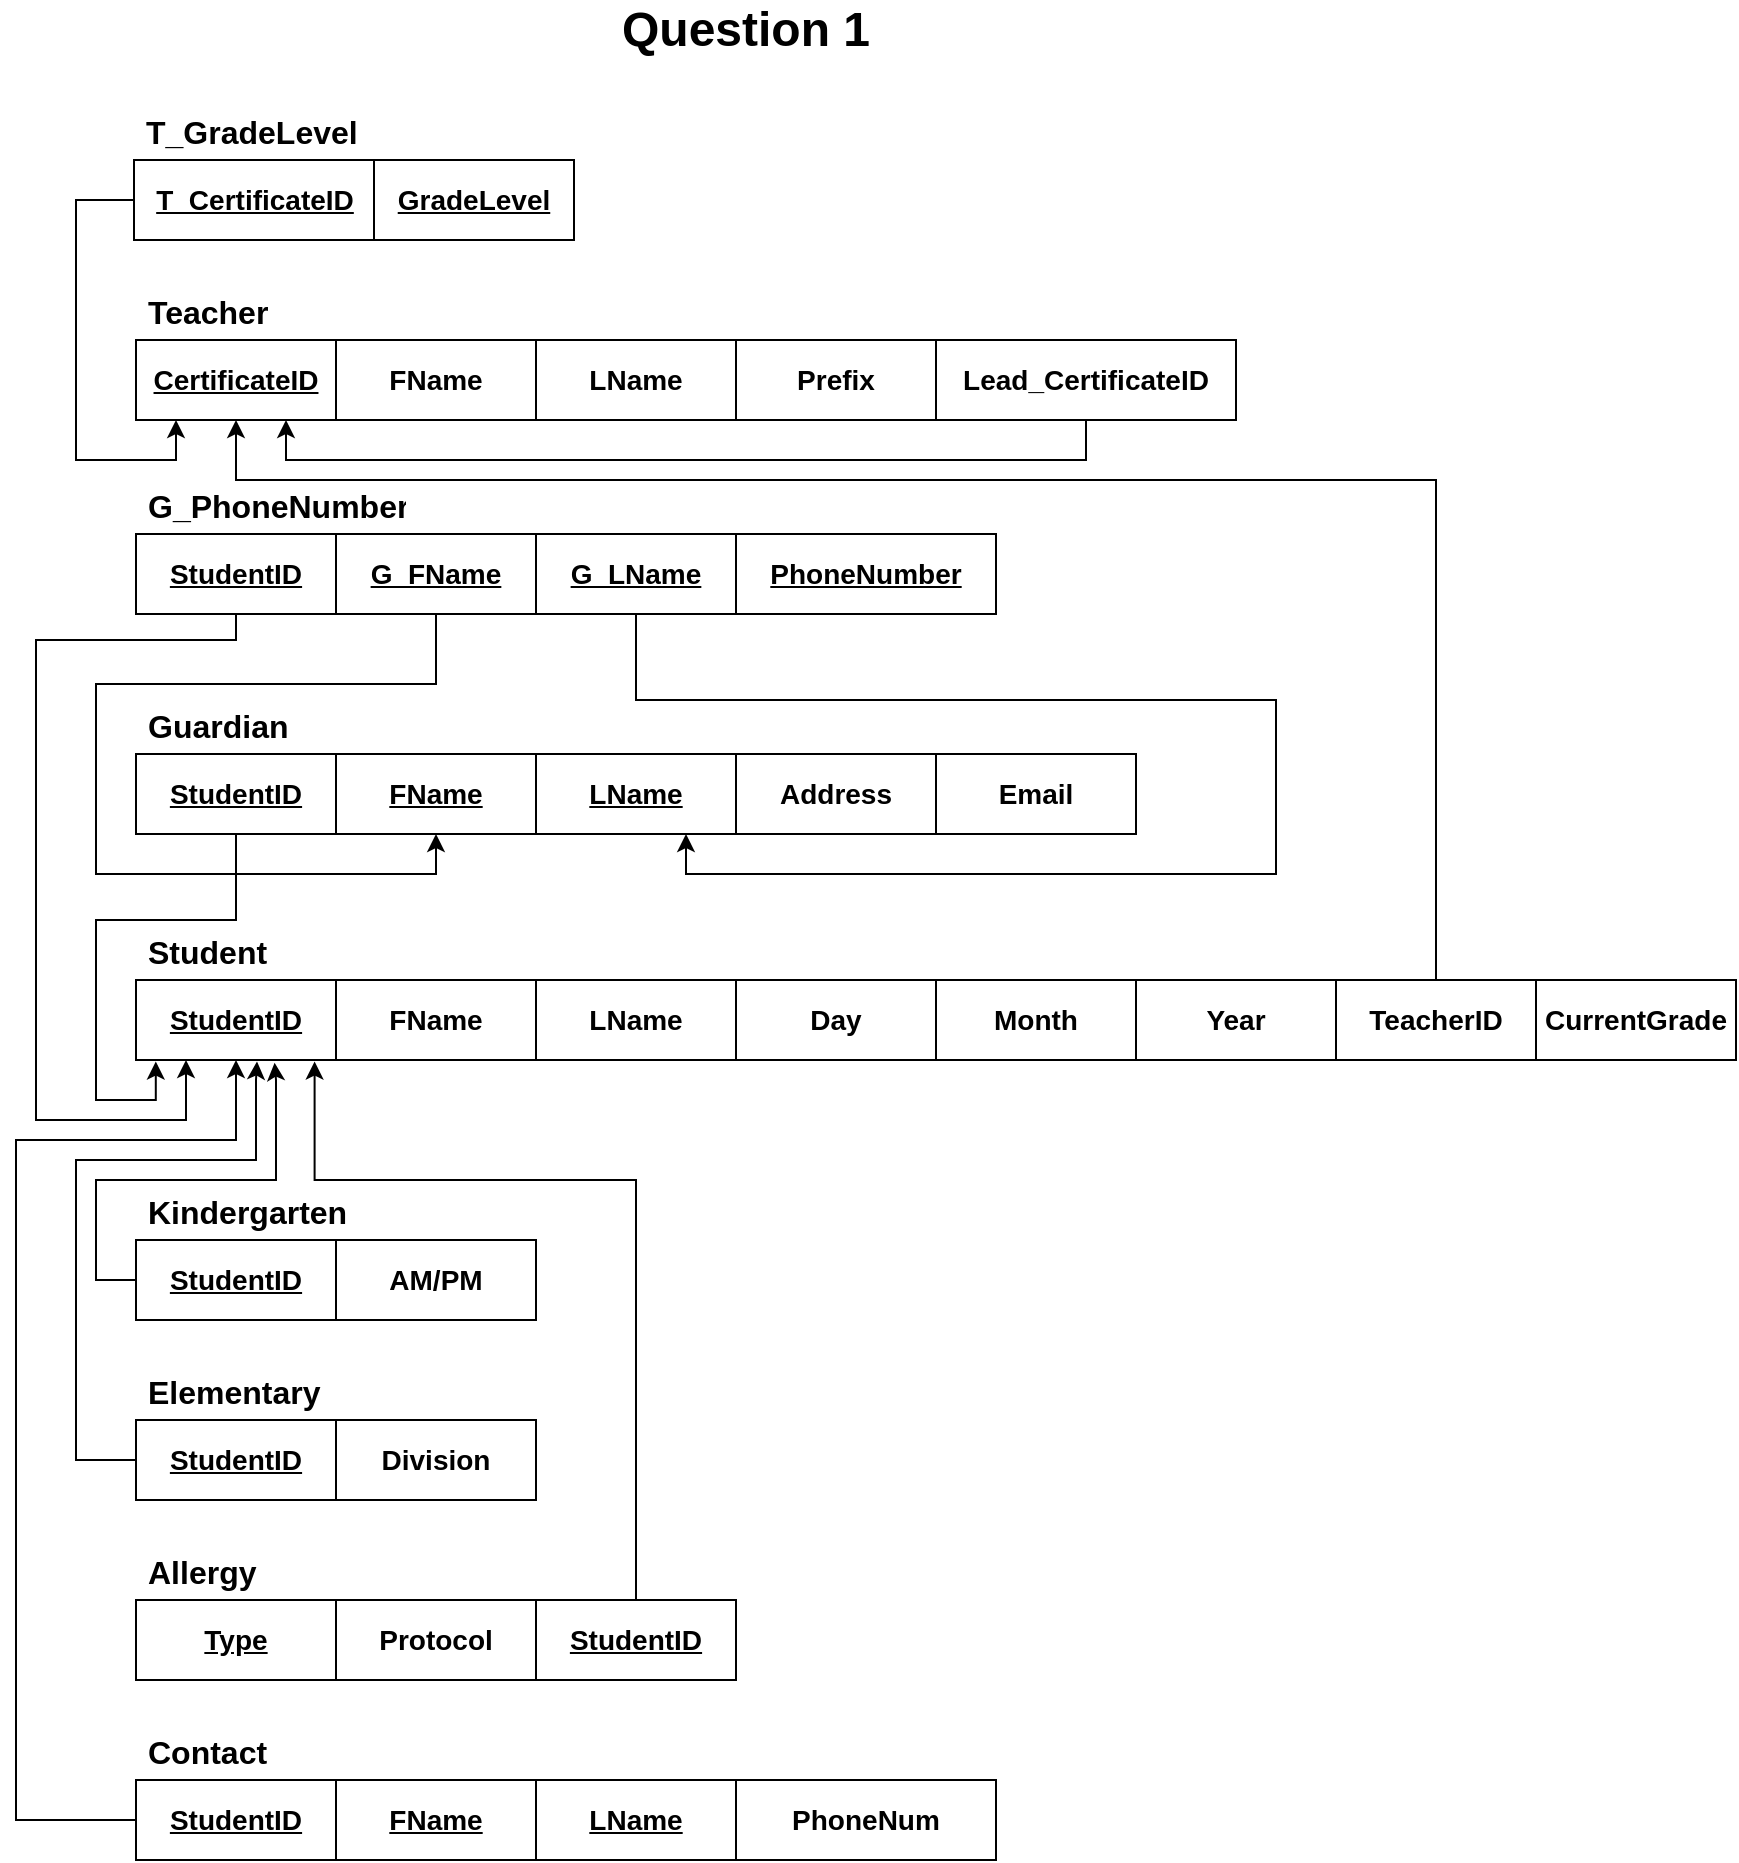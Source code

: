 <mxfile version="20.4.0" type="github" pages="6">
  <diagram id="fkgUVjqDa8qtbnefbboA" name="Exercise1">
    <mxGraphModel dx="788" dy="1579" grid="1" gridSize="10" guides="1" tooltips="1" connect="1" arrows="1" fold="1" page="1" pageScale="1" pageWidth="850" pageHeight="1100" math="0" shadow="0">
      <root>
        <mxCell id="0" />
        <mxCell id="1" parent="0" />
        <mxCell id="WLYjebceG5YYeLSwpXeC-13" value="" style="group" parent="1" vertex="1" connectable="0">
          <mxGeometry x="110" y="150" width="800" height="70" as="geometry" />
        </mxCell>
        <mxCell id="WLYjebceG5YYeLSwpXeC-1" value="&lt;font style=&quot;font-size: 14px;&quot;&gt;&lt;b&gt;&lt;u&gt;StudentID&lt;/u&gt;&lt;/b&gt;&lt;/font&gt;" style="whiteSpace=wrap;html=1;align=center;" parent="WLYjebceG5YYeLSwpXeC-13" vertex="1">
          <mxGeometry y="30" width="100.0" height="40" as="geometry" />
        </mxCell>
        <mxCell id="WLYjebceG5YYeLSwpXeC-3" value="Student" style="text;strokeColor=none;fillColor=none;spacingLeft=4;spacingRight=4;overflow=hidden;rotatable=0;points=[[0,0.5],[1,0.5]];portConstraint=eastwest;fontSize=16;fontStyle=1" parent="WLYjebceG5YYeLSwpXeC-13" vertex="1">
          <mxGeometry width="140" height="30" as="geometry" />
        </mxCell>
        <mxCell id="WLYjebceG5YYeLSwpXeC-4" value="&lt;font style=&quot;font-size: 14px;&quot;&gt;&lt;b&gt;FName&lt;/b&gt;&lt;/font&gt;" style="whiteSpace=wrap;html=1;align=center;" parent="WLYjebceG5YYeLSwpXeC-13" vertex="1">
          <mxGeometry x="100.0" y="30" width="100.0" height="40" as="geometry" />
        </mxCell>
        <mxCell id="WLYjebceG5YYeLSwpXeC-5" value="&lt;font style=&quot;font-size: 14px;&quot;&gt;&lt;b&gt;LName&lt;/b&gt;&lt;/font&gt;" style="whiteSpace=wrap;html=1;align=center;" parent="WLYjebceG5YYeLSwpXeC-13" vertex="1">
          <mxGeometry x="200.0" y="30" width="100.0" height="40" as="geometry" />
        </mxCell>
        <mxCell id="WLYjebceG5YYeLSwpXeC-8" value="&lt;font style=&quot;font-size: 14px;&quot;&gt;&lt;b&gt;Day&lt;/b&gt;&lt;/font&gt;" style="whiteSpace=wrap;html=1;align=center;" parent="WLYjebceG5YYeLSwpXeC-13" vertex="1">
          <mxGeometry x="300" y="30" width="100.0" height="40" as="geometry" />
        </mxCell>
        <mxCell id="WLYjebceG5YYeLSwpXeC-9" value="&lt;font style=&quot;font-size: 14px;&quot;&gt;&lt;b&gt;Month&lt;/b&gt;&lt;/font&gt;" style="whiteSpace=wrap;html=1;align=center;" parent="WLYjebceG5YYeLSwpXeC-13" vertex="1">
          <mxGeometry x="400.0" y="30" width="100.0" height="40" as="geometry" />
        </mxCell>
        <mxCell id="WLYjebceG5YYeLSwpXeC-10" value="&lt;font style=&quot;font-size: 14px;&quot;&gt;&lt;b&gt;Year&lt;/b&gt;&lt;/font&gt;" style="whiteSpace=wrap;html=1;align=center;" parent="WLYjebceG5YYeLSwpXeC-13" vertex="1">
          <mxGeometry x="500.0" y="30" width="100.0" height="40" as="geometry" />
        </mxCell>
        <mxCell id="WLYjebceG5YYeLSwpXeC-11" value="&lt;font style=&quot;font-size: 14px;&quot;&gt;&lt;b&gt;TeacherID&lt;/b&gt;&lt;/font&gt;" style="whiteSpace=wrap;html=1;align=center;" parent="WLYjebceG5YYeLSwpXeC-13" vertex="1">
          <mxGeometry x="600" y="30" width="100.0" height="40" as="geometry" />
        </mxCell>
        <mxCell id="WLYjebceG5YYeLSwpXeC-12" value="&lt;font style=&quot;font-size: 14px;&quot;&gt;&lt;b&gt;CurrentGrade&lt;/b&gt;&lt;/font&gt;" style="whiteSpace=wrap;html=1;align=center;" parent="WLYjebceG5YYeLSwpXeC-13" vertex="1">
          <mxGeometry x="700.0" y="30" width="100.0" height="40" as="geometry" />
        </mxCell>
        <mxCell id="WLYjebceG5YYeLSwpXeC-24" value="" style="group" parent="1" vertex="1" connectable="0">
          <mxGeometry x="110" y="37" width="500" height="70" as="geometry" />
        </mxCell>
        <mxCell id="WLYjebceG5YYeLSwpXeC-15" value="&lt;font style=&quot;font-size: 14px;&quot;&gt;&lt;b&gt;&lt;u&gt;StudentID&lt;/u&gt;&lt;/b&gt;&lt;/font&gt;" style="whiteSpace=wrap;html=1;align=center;" parent="WLYjebceG5YYeLSwpXeC-24" vertex="1">
          <mxGeometry y="30" width="100" height="40" as="geometry" />
        </mxCell>
        <mxCell id="WLYjebceG5YYeLSwpXeC-16" value="Guardian" style="text;strokeColor=none;fillColor=none;spacingLeft=4;spacingRight=4;overflow=hidden;rotatable=0;points=[[0,0.5],[1,0.5]];portConstraint=eastwest;fontSize=16;fontStyle=1" parent="WLYjebceG5YYeLSwpXeC-24" vertex="1">
          <mxGeometry width="140" height="30" as="geometry" />
        </mxCell>
        <mxCell id="WLYjebceG5YYeLSwpXeC-17" value="&lt;font style=&quot;font-size: 14px;&quot;&gt;&lt;b&gt;&lt;u&gt;FName&lt;/u&gt;&lt;/b&gt;&lt;/font&gt;" style="whiteSpace=wrap;html=1;align=center;" parent="WLYjebceG5YYeLSwpXeC-24" vertex="1">
          <mxGeometry x="100" y="30" width="100" height="40" as="geometry" />
        </mxCell>
        <mxCell id="WLYjebceG5YYeLSwpXeC-18" value="&lt;b style=&quot;font-size: 14px;&quot;&gt;&lt;u&gt;LName&lt;/u&gt;&lt;/b&gt;" style="whiteSpace=wrap;html=1;align=center;" parent="WLYjebceG5YYeLSwpXeC-24" vertex="1">
          <mxGeometry x="200" y="30" width="100" height="40" as="geometry" />
        </mxCell>
        <mxCell id="WLYjebceG5YYeLSwpXeC-19" value="&lt;font style=&quot;font-size: 14px;&quot;&gt;&lt;b&gt;Address&lt;/b&gt;&lt;/font&gt;" style="whiteSpace=wrap;html=1;align=center;" parent="WLYjebceG5YYeLSwpXeC-24" vertex="1">
          <mxGeometry x="300" y="30" width="100" height="40" as="geometry" />
        </mxCell>
        <mxCell id="WLYjebceG5YYeLSwpXeC-20" value="&lt;font style=&quot;font-size: 14px;&quot;&gt;&lt;b&gt;Email&lt;/b&gt;&lt;/font&gt;" style="whiteSpace=wrap;html=1;align=center;" parent="WLYjebceG5YYeLSwpXeC-24" vertex="1">
          <mxGeometry x="400" y="30" width="100" height="40" as="geometry" />
        </mxCell>
        <mxCell id="WLYjebceG5YYeLSwpXeC-32" value="" style="group" parent="1" vertex="1" connectable="0">
          <mxGeometry x="110" y="280" width="200" height="70" as="geometry" />
        </mxCell>
        <mxCell id="WLYjebceG5YYeLSwpXeC-26" value="&lt;span style=&quot;font-size: 14px;&quot;&gt;&lt;b&gt;&lt;u&gt;StudentID&lt;/u&gt;&lt;/b&gt;&lt;/span&gt;" style="whiteSpace=wrap;html=1;align=center;" parent="WLYjebceG5YYeLSwpXeC-32" vertex="1">
          <mxGeometry y="30" width="100" height="40" as="geometry" />
        </mxCell>
        <mxCell id="WLYjebceG5YYeLSwpXeC-27" value="Kindergarten" style="text;strokeColor=none;fillColor=none;spacingLeft=4;spacingRight=4;overflow=hidden;rotatable=0;points=[[0,0.5],[1,0.5]];portConstraint=eastwest;fontSize=16;fontStyle=1" parent="WLYjebceG5YYeLSwpXeC-32" vertex="1">
          <mxGeometry width="140" height="30" as="geometry" />
        </mxCell>
        <mxCell id="WLYjebceG5YYeLSwpXeC-28" value="&lt;b&gt;&lt;font style=&quot;font-size: 14px;&quot;&gt;AM/PM&lt;/font&gt;&lt;/b&gt;" style="whiteSpace=wrap;html=1;align=center;" parent="WLYjebceG5YYeLSwpXeC-32" vertex="1">
          <mxGeometry x="100" y="30" width="100" height="40" as="geometry" />
        </mxCell>
        <mxCell id="WLYjebceG5YYeLSwpXeC-33" value="" style="group" parent="1" vertex="1" connectable="0">
          <mxGeometry x="110" y="370" width="200" height="70" as="geometry" />
        </mxCell>
        <mxCell id="WLYjebceG5YYeLSwpXeC-34" value="&lt;span style=&quot;font-size: 14px;&quot;&gt;&lt;b&gt;&lt;u&gt;StudentID&lt;/u&gt;&lt;/b&gt;&lt;/span&gt;" style="whiteSpace=wrap;html=1;align=center;" parent="WLYjebceG5YYeLSwpXeC-33" vertex="1">
          <mxGeometry y="30" width="100" height="40" as="geometry" />
        </mxCell>
        <mxCell id="WLYjebceG5YYeLSwpXeC-35" value="Elementary" style="text;strokeColor=none;fillColor=none;spacingLeft=4;spacingRight=4;overflow=hidden;rotatable=0;points=[[0,0.5],[1,0.5]];portConstraint=eastwest;fontSize=16;fontStyle=1" parent="WLYjebceG5YYeLSwpXeC-33" vertex="1">
          <mxGeometry width="140" height="30" as="geometry" />
        </mxCell>
        <mxCell id="WLYjebceG5YYeLSwpXeC-36" value="&lt;b&gt;&lt;font style=&quot;font-size: 14px;&quot;&gt;Division&lt;/font&gt;&lt;/b&gt;" style="whiteSpace=wrap;html=1;align=center;" parent="WLYjebceG5YYeLSwpXeC-33" vertex="1">
          <mxGeometry x="100" y="30" width="100" height="40" as="geometry" />
        </mxCell>
        <mxCell id="WLYjebceG5YYeLSwpXeC-45" value="" style="group" parent="1" vertex="1" connectable="0">
          <mxGeometry x="110" y="460" width="300" height="70" as="geometry" />
        </mxCell>
        <mxCell id="WLYjebceG5YYeLSwpXeC-46" value="&lt;font style=&quot;font-size: 14px;&quot;&gt;&lt;b&gt;&lt;u&gt;Type&lt;/u&gt;&lt;/b&gt;&lt;/font&gt;" style="whiteSpace=wrap;html=1;align=center;" parent="WLYjebceG5YYeLSwpXeC-45" vertex="1">
          <mxGeometry y="30" width="100" height="40" as="geometry" />
        </mxCell>
        <mxCell id="WLYjebceG5YYeLSwpXeC-47" value="Allergy" style="text;strokeColor=none;fillColor=none;spacingLeft=4;spacingRight=4;overflow=hidden;rotatable=0;points=[[0,0.5],[1,0.5]];portConstraint=eastwest;fontSize=16;fontStyle=1" parent="WLYjebceG5YYeLSwpXeC-45" vertex="1">
          <mxGeometry width="140" height="30" as="geometry" />
        </mxCell>
        <mxCell id="WLYjebceG5YYeLSwpXeC-48" value="&lt;font style=&quot;font-size: 14px;&quot;&gt;&lt;b&gt;Protocol&lt;/b&gt;&lt;/font&gt;" style="whiteSpace=wrap;html=1;align=center;" parent="WLYjebceG5YYeLSwpXeC-45" vertex="1">
          <mxGeometry x="100" y="30" width="100" height="40" as="geometry" />
        </mxCell>
        <mxCell id="WLYjebceG5YYeLSwpXeC-49" value="&lt;font style=&quot;font-size: 14px;&quot;&gt;&lt;b&gt;&lt;u&gt;StudentID&lt;/u&gt;&lt;/b&gt;&lt;/font&gt;" style="whiteSpace=wrap;html=1;align=center;" parent="WLYjebceG5YYeLSwpXeC-45" vertex="1">
          <mxGeometry x="200" y="30" width="100" height="40" as="geometry" />
        </mxCell>
        <mxCell id="WLYjebceG5YYeLSwpXeC-51" value="" style="group" parent="1" vertex="1" connectable="0">
          <mxGeometry x="110" y="-73" width="430" height="70" as="geometry" />
        </mxCell>
        <mxCell id="WLYjebceG5YYeLSwpXeC-38" value="&lt;font style=&quot;font-size: 14px;&quot;&gt;&lt;b&gt;&lt;u&gt;StudentID&lt;/u&gt;&lt;/b&gt;&lt;/font&gt;" style="whiteSpace=wrap;html=1;align=center;" parent="WLYjebceG5YYeLSwpXeC-51" vertex="1">
          <mxGeometry y="30" width="100" height="40" as="geometry" />
        </mxCell>
        <mxCell id="WLYjebceG5YYeLSwpXeC-39" value="G_PhoneNumbers" style="text;strokeColor=none;fillColor=none;spacingLeft=4;spacingRight=4;overflow=hidden;rotatable=0;points=[[0,0.5],[1,0.5]];portConstraint=eastwest;fontSize=16;fontStyle=1" parent="WLYjebceG5YYeLSwpXeC-51" vertex="1">
          <mxGeometry width="140" height="30" as="geometry" />
        </mxCell>
        <mxCell id="WLYjebceG5YYeLSwpXeC-40" value="&lt;font style=&quot;font-size: 14px;&quot;&gt;&lt;b&gt;&lt;u&gt;G_FName&lt;/u&gt;&lt;/b&gt;&lt;/font&gt;" style="whiteSpace=wrap;html=1;align=center;" parent="WLYjebceG5YYeLSwpXeC-51" vertex="1">
          <mxGeometry x="100" y="30" width="100" height="40" as="geometry" />
        </mxCell>
        <mxCell id="WLYjebceG5YYeLSwpXeC-41" value="&lt;font style=&quot;font-size: 14px;&quot;&gt;&lt;b&gt;&lt;u&gt;G_LName&lt;/u&gt;&lt;/b&gt;&lt;/font&gt;" style="whiteSpace=wrap;html=1;align=center;" parent="WLYjebceG5YYeLSwpXeC-51" vertex="1">
          <mxGeometry x="200" y="30" width="100" height="40" as="geometry" />
        </mxCell>
        <mxCell id="WLYjebceG5YYeLSwpXeC-50" value="&lt;span style=&quot;font-size: 14px;&quot;&gt;&lt;b&gt;&lt;u&gt;PhoneNumber&lt;/u&gt;&lt;/b&gt;&lt;/span&gt;" style="whiteSpace=wrap;html=1;align=center;" parent="WLYjebceG5YYeLSwpXeC-51" vertex="1">
          <mxGeometry x="300" y="30" width="130" height="40" as="geometry" />
        </mxCell>
        <mxCell id="WLYjebceG5YYeLSwpXeC-52" value="" style="group" parent="1" vertex="1" connectable="0">
          <mxGeometry x="110" y="550" width="430" height="70" as="geometry" />
        </mxCell>
        <mxCell id="WLYjebceG5YYeLSwpXeC-53" value="&lt;font style=&quot;font-size: 14px;&quot;&gt;&lt;b&gt;&lt;u&gt;StudentID&lt;/u&gt;&lt;/b&gt;&lt;/font&gt;" style="whiteSpace=wrap;html=1;align=center;" parent="WLYjebceG5YYeLSwpXeC-52" vertex="1">
          <mxGeometry y="30" width="100" height="40" as="geometry" />
        </mxCell>
        <mxCell id="WLYjebceG5YYeLSwpXeC-54" value="Contact" style="text;strokeColor=none;fillColor=none;spacingLeft=4;spacingRight=4;overflow=hidden;rotatable=0;points=[[0,0.5],[1,0.5]];portConstraint=eastwest;fontSize=16;fontStyle=1" parent="WLYjebceG5YYeLSwpXeC-52" vertex="1">
          <mxGeometry width="140" height="30" as="geometry" />
        </mxCell>
        <mxCell id="WLYjebceG5YYeLSwpXeC-55" value="&lt;font style=&quot;font-size: 14px;&quot;&gt;&lt;b&gt;&lt;u&gt;FName&lt;/u&gt;&lt;/b&gt;&lt;/font&gt;" style="whiteSpace=wrap;html=1;align=center;" parent="WLYjebceG5YYeLSwpXeC-52" vertex="1">
          <mxGeometry x="100" y="30" width="100" height="40" as="geometry" />
        </mxCell>
        <mxCell id="WLYjebceG5YYeLSwpXeC-56" value="&lt;font style=&quot;font-size: 14px;&quot;&gt;&lt;b&gt;&lt;u&gt;LName&lt;/u&gt;&lt;/b&gt;&lt;/font&gt;" style="whiteSpace=wrap;html=1;align=center;" parent="WLYjebceG5YYeLSwpXeC-52" vertex="1">
          <mxGeometry x="200" y="30" width="100" height="40" as="geometry" />
        </mxCell>
        <mxCell id="WLYjebceG5YYeLSwpXeC-57" value="&lt;span style=&quot;font-size: 14px;&quot;&gt;&lt;b&gt;PhoneNum&lt;/b&gt;&lt;/span&gt;" style="whiteSpace=wrap;html=1;align=center;" parent="WLYjebceG5YYeLSwpXeC-52" vertex="1">
          <mxGeometry x="300" y="30" width="130" height="40" as="geometry" />
        </mxCell>
        <mxCell id="WLYjebceG5YYeLSwpXeC-69" value="" style="group" parent="1" vertex="1" connectable="0">
          <mxGeometry x="109" y="-260" width="220" height="70" as="geometry" />
        </mxCell>
        <mxCell id="WLYjebceG5YYeLSwpXeC-66" value="&lt;span style=&quot;font-size: 14px;&quot;&gt;&lt;b&gt;&lt;u&gt;T_CertificateID&lt;/u&gt;&lt;/b&gt;&lt;/span&gt;" style="whiteSpace=wrap;html=1;align=center;" parent="WLYjebceG5YYeLSwpXeC-69" vertex="1">
          <mxGeometry y="30" width="121" height="40" as="geometry" />
        </mxCell>
        <mxCell id="WLYjebceG5YYeLSwpXeC-67" value="T_GradeLevel" style="text;strokeColor=none;fillColor=none;spacingLeft=4;spacingRight=4;overflow=hidden;rotatable=0;points=[[0,0.5],[1,0.5]];portConstraint=eastwest;fontSize=16;fontStyle=1" parent="WLYjebceG5YYeLSwpXeC-69" vertex="1">
          <mxGeometry width="140" height="30" as="geometry" />
        </mxCell>
        <mxCell id="WLYjebceG5YYeLSwpXeC-68" value="&lt;span style=&quot;font-size: 14px;&quot;&gt;&lt;b&gt;&lt;u&gt;GradeLevel&lt;/u&gt;&lt;/b&gt;&lt;/span&gt;" style="whiteSpace=wrap;html=1;align=center;" parent="WLYjebceG5YYeLSwpXeC-69" vertex="1">
          <mxGeometry x="120" y="30" width="100" height="40" as="geometry" />
        </mxCell>
        <mxCell id="WLYjebceG5YYeLSwpXeC-75" style="edgeStyle=orthogonalEdgeStyle;rounded=0;orthogonalLoop=1;jettySize=auto;html=1;fontSize=14;" parent="WLYjebceG5YYeLSwpXeC-69" source="WLYjebceG5YYeLSwpXeC-66" target="WLYjebceG5YYeLSwpXeC-68" edge="1">
          <mxGeometry relative="1" as="geometry">
            <Array as="points">
              <mxPoint x="91" y="50" />
            </Array>
          </mxGeometry>
        </mxCell>
        <mxCell id="WLYjebceG5YYeLSwpXeC-71" style="edgeStyle=orthogonalEdgeStyle;rounded=0;orthogonalLoop=1;jettySize=auto;html=1;fontSize=14;exitX=0;exitY=0.5;exitDx=0;exitDy=0;entryX=0.693;entryY=1.034;entryDx=0;entryDy=0;entryPerimeter=0;" parent="1" source="WLYjebceG5YYeLSwpXeC-26" target="WLYjebceG5YYeLSwpXeC-1" edge="1">
          <mxGeometry relative="1" as="geometry">
            <mxPoint x="180" y="230" as="targetPoint" />
            <Array as="points">
              <mxPoint x="90" y="330" />
              <mxPoint x="90" y="280" />
              <mxPoint x="180" y="280" />
              <mxPoint x="180" y="230" />
              <mxPoint x="179" y="230" />
            </Array>
          </mxGeometry>
        </mxCell>
        <mxCell id="WLYjebceG5YYeLSwpXeC-72" style="edgeStyle=orthogonalEdgeStyle;rounded=0;orthogonalLoop=1;jettySize=auto;html=1;fontSize=14;entryX=0.605;entryY=1.019;entryDx=0;entryDy=0;entryPerimeter=0;" parent="1" source="WLYjebceG5YYeLSwpXeC-34" target="WLYjebceG5YYeLSwpXeC-1" edge="1">
          <mxGeometry relative="1" as="geometry">
            <mxPoint x="170" y="230" as="targetPoint" />
            <Array as="points">
              <mxPoint x="80" y="420" />
              <mxPoint x="80" y="270" />
              <mxPoint x="170" y="270" />
              <mxPoint x="170" y="230" />
            </Array>
          </mxGeometry>
        </mxCell>
        <mxCell id="WLYjebceG5YYeLSwpXeC-73" style="edgeStyle=orthogonalEdgeStyle;rounded=0;orthogonalLoop=1;jettySize=auto;html=1;fontSize=14;entryX=0.893;entryY=1.019;entryDx=0;entryDy=0;entryPerimeter=0;" parent="1" source="WLYjebceG5YYeLSwpXeC-49" target="WLYjebceG5YYeLSwpXeC-1" edge="1">
          <mxGeometry relative="1" as="geometry">
            <mxPoint x="199" y="230" as="targetPoint" />
            <Array as="points">
              <mxPoint x="360" y="280" />
              <mxPoint x="199" y="280" />
            </Array>
          </mxGeometry>
        </mxCell>
        <mxCell id="WLYjebceG5YYeLSwpXeC-74" style="edgeStyle=orthogonalEdgeStyle;rounded=0;orthogonalLoop=1;jettySize=auto;html=1;fontSize=14;entryX=0.5;entryY=1;entryDx=0;entryDy=0;" parent="1" source="WLYjebceG5YYeLSwpXeC-53" target="WLYjebceG5YYeLSwpXeC-1" edge="1">
          <mxGeometry relative="1" as="geometry">
            <mxPoint x="50" y="340" as="targetPoint" />
            <Array as="points">
              <mxPoint x="50" y="600" />
              <mxPoint x="50" y="260" />
              <mxPoint x="160" y="260" />
            </Array>
          </mxGeometry>
        </mxCell>
        <mxCell id="WLYjebceG5YYeLSwpXeC-76" style="edgeStyle=orthogonalEdgeStyle;rounded=0;orthogonalLoop=1;jettySize=auto;html=1;fontSize=14;" parent="1" source="WLYjebceG5YYeLSwpXeC-66" target="WLYjebceG5YYeLSwpXeC-59" edge="1">
          <mxGeometry relative="1" as="geometry">
            <Array as="points">
              <mxPoint x="80" y="-210" />
              <mxPoint x="80" y="-80" />
              <mxPoint x="130" y="-80" />
            </Array>
          </mxGeometry>
        </mxCell>
        <mxCell id="WLYjebceG5YYeLSwpXeC-78" style="edgeStyle=orthogonalEdgeStyle;rounded=0;orthogonalLoop=1;jettySize=auto;html=1;entryX=0.75;entryY=1;entryDx=0;entryDy=0;fontSize=14;" parent="1" source="WLYjebceG5YYeLSwpXeC-41" target="WLYjebceG5YYeLSwpXeC-18" edge="1">
          <mxGeometry relative="1" as="geometry">
            <Array as="points">
              <mxPoint x="360" y="40" />
              <mxPoint x="680" y="40" />
              <mxPoint x="680" y="127" />
              <mxPoint x="385" y="127" />
            </Array>
          </mxGeometry>
        </mxCell>
        <mxCell id="WLYjebceG5YYeLSwpXeC-79" style="edgeStyle=orthogonalEdgeStyle;rounded=0;orthogonalLoop=1;jettySize=auto;html=1;fontSize=14;entryX=0.25;entryY=1;entryDx=0;entryDy=0;" parent="1" source="WLYjebceG5YYeLSwpXeC-38" target="WLYjebceG5YYeLSwpXeC-1" edge="1">
          <mxGeometry relative="1" as="geometry">
            <mxPoint x="60" y="250" as="targetPoint" />
            <Array as="points">
              <mxPoint x="160" y="10" />
              <mxPoint x="60" y="10" />
              <mxPoint x="60" y="250" />
              <mxPoint x="135" y="250" />
            </Array>
          </mxGeometry>
        </mxCell>
        <mxCell id="WLYjebceG5YYeLSwpXeC-80" style="edgeStyle=orthogonalEdgeStyle;rounded=0;orthogonalLoop=1;jettySize=auto;html=1;entryX=0.099;entryY=1.019;entryDx=0;entryDy=0;entryPerimeter=0;fontSize=14;exitX=0.5;exitY=1;exitDx=0;exitDy=0;" parent="1" source="WLYjebceG5YYeLSwpXeC-15" target="WLYjebceG5YYeLSwpXeC-1" edge="1">
          <mxGeometry relative="1" as="geometry">
            <Array as="points">
              <mxPoint x="160" y="150" />
              <mxPoint x="90" y="150" />
              <mxPoint x="90" y="240" />
              <mxPoint x="120" y="240" />
            </Array>
          </mxGeometry>
        </mxCell>
        <mxCell id="WLYjebceG5YYeLSwpXeC-82" style="edgeStyle=orthogonalEdgeStyle;rounded=0;orthogonalLoop=1;jettySize=auto;html=1;entryX=0.5;entryY=1;entryDx=0;entryDy=0;fontSize=14;" parent="1" source="WLYjebceG5YYeLSwpXeC-40" target="WLYjebceG5YYeLSwpXeC-17" edge="1">
          <mxGeometry relative="1" as="geometry">
            <Array as="points">
              <mxPoint x="260" y="32" />
              <mxPoint x="90" y="32" />
              <mxPoint x="90" y="127" />
              <mxPoint x="260" y="127" />
            </Array>
          </mxGeometry>
        </mxCell>
        <mxCell id="WLYjebceG5YYeLSwpXeC-83" style="edgeStyle=orthogonalEdgeStyle;rounded=0;orthogonalLoop=1;jettySize=auto;html=1;fontSize=14;entryX=0.5;entryY=1;entryDx=0;entryDy=0;" parent="1" source="WLYjebceG5YYeLSwpXeC-11" target="WLYjebceG5YYeLSwpXeC-59" edge="1">
          <mxGeometry relative="1" as="geometry">
            <mxPoint x="160.0" y="-90" as="targetPoint" />
            <Array as="points">
              <mxPoint x="760" y="-70" />
              <mxPoint x="160" y="-70" />
            </Array>
          </mxGeometry>
        </mxCell>
        <mxCell id="yIpxxlvArV7YS1lQ74oM-1" value="" style="group" parent="1" vertex="1" connectable="0">
          <mxGeometry x="110" y="-170" width="550" height="70" as="geometry" />
        </mxCell>
        <mxCell id="WLYjebceG5YYeLSwpXeC-59" value="&lt;font style=&quot;font-size: 14px;&quot;&gt;&lt;b&gt;&lt;u&gt;CertificateID&lt;/u&gt;&lt;/b&gt;&lt;/font&gt;" style="whiteSpace=wrap;html=1;align=center;" parent="yIpxxlvArV7YS1lQ74oM-1" vertex="1">
          <mxGeometry y="30" width="100" height="40" as="geometry" />
        </mxCell>
        <mxCell id="WLYjebceG5YYeLSwpXeC-60" value="Teacher " style="text;strokeColor=none;fillColor=none;spacingLeft=4;spacingRight=4;overflow=hidden;rotatable=0;points=[[0,0.5],[1,0.5]];portConstraint=eastwest;fontSize=16;fontStyle=1" parent="yIpxxlvArV7YS1lQ74oM-1" vertex="1">
          <mxGeometry width="140" height="30" as="geometry" />
        </mxCell>
        <mxCell id="WLYjebceG5YYeLSwpXeC-61" value="&lt;font style=&quot;font-size: 14px;&quot;&gt;&lt;b&gt;FName&lt;/b&gt;&lt;/font&gt;" style="whiteSpace=wrap;html=1;align=center;" parent="yIpxxlvArV7YS1lQ74oM-1" vertex="1">
          <mxGeometry x="100" y="30" width="100" height="40" as="geometry" />
        </mxCell>
        <mxCell id="WLYjebceG5YYeLSwpXeC-62" value="&lt;font style=&quot;font-size: 14px;&quot;&gt;&lt;b&gt;LName&lt;/b&gt;&lt;/font&gt;" style="whiteSpace=wrap;html=1;align=center;" parent="yIpxxlvArV7YS1lQ74oM-1" vertex="1">
          <mxGeometry x="200" y="30" width="100" height="40" as="geometry" />
        </mxCell>
        <mxCell id="WLYjebceG5YYeLSwpXeC-63" value="&lt;font style=&quot;font-size: 14px;&quot;&gt;&lt;b&gt;Prefix&lt;/b&gt;&lt;/font&gt;" style="whiteSpace=wrap;html=1;align=center;" parent="yIpxxlvArV7YS1lQ74oM-1" vertex="1">
          <mxGeometry x="300" y="30" width="100" height="40" as="geometry" />
        </mxCell>
        <mxCell id="WLYjebceG5YYeLSwpXeC-64" value="&lt;font style=&quot;font-size: 14px;&quot;&gt;&lt;b&gt;Lead_CertificateID&lt;/b&gt;&lt;/font&gt;" style="whiteSpace=wrap;html=1;align=center;" parent="yIpxxlvArV7YS1lQ74oM-1" vertex="1">
          <mxGeometry x="400" y="30" width="150" height="40" as="geometry" />
        </mxCell>
        <mxCell id="WLYjebceG5YYeLSwpXeC-81" style="edgeStyle=orthogonalEdgeStyle;rounded=0;orthogonalLoop=1;jettySize=auto;html=1;entryX=0.75;entryY=1;entryDx=0;entryDy=0;fontSize=14;" parent="yIpxxlvArV7YS1lQ74oM-1" source="WLYjebceG5YYeLSwpXeC-64" target="WLYjebceG5YYeLSwpXeC-59" edge="1">
          <mxGeometry relative="1" as="geometry">
            <Array as="points">
              <mxPoint x="475" y="90" />
              <mxPoint x="75" y="90" />
            </Array>
          </mxGeometry>
        </mxCell>
        <mxCell id="naBzrRgHTgy_kbAwp0iV-1" value="&lt;font style=&quot;font-size: 24px;&quot;&gt;&lt;b&gt;Question 1&lt;/b&gt;&lt;/font&gt;" style="text;html=1;strokeColor=none;fillColor=none;align=center;verticalAlign=middle;whiteSpace=wrap;rounded=0;" vertex="1" parent="1">
          <mxGeometry x="310" y="-310" width="210" height="30" as="geometry" />
        </mxCell>
      </root>
    </mxGraphModel>
  </diagram>
  <diagram id="_MWcko1bxxN7gi3737Jp" name="Exercise2A">
    <mxGraphModel dx="946" dy="725" grid="1" gridSize="10" guides="1" tooltips="1" connect="1" arrows="1" fold="1" page="1" pageScale="1" pageWidth="850" pageHeight="1100" math="0" shadow="0">
      <root>
        <mxCell id="0" />
        <mxCell id="1" parent="0" />
        <mxCell id="7xPcIExGdfzdHn3CwIyA-1" value="" style="group" vertex="1" connectable="0" parent="1">
          <mxGeometry x="110" y="590" width="430" height="70" as="geometry" />
        </mxCell>
        <mxCell id="7xPcIExGdfzdHn3CwIyA-2" value="&lt;font style=&quot;font-size: 14px;&quot;&gt;&lt;b&gt;Date&lt;/b&gt;&lt;/font&gt;" style="whiteSpace=wrap;html=1;align=center;" vertex="1" parent="7xPcIExGdfzdHn3CwIyA-1">
          <mxGeometry y="30" width="100" height="40" as="geometry" />
        </mxCell>
        <mxCell id="7xPcIExGdfzdHn3CwIyA-3" value="SALE" style="text;strokeColor=none;fillColor=none;spacingLeft=4;spacingRight=4;overflow=hidden;rotatable=0;points=[[0,0.5],[1,0.5]];portConstraint=eastwest;fontSize=16;fontStyle=1" vertex="1" parent="7xPcIExGdfzdHn3CwIyA-1">
          <mxGeometry width="140" height="30" as="geometry" />
        </mxCell>
        <mxCell id="7xPcIExGdfzdHn3CwIyA-4" value="&lt;font style=&quot;font-size: 14px;&quot;&gt;&lt;b&gt;&lt;u&gt;Ssn&lt;/u&gt;&lt;/b&gt;&lt;/font&gt;" style="whiteSpace=wrap;html=1;align=center;" vertex="1" parent="7xPcIExGdfzdHn3CwIyA-1">
          <mxGeometry x="100" y="30" width="100" height="40" as="geometry" />
        </mxCell>
        <mxCell id="7xPcIExGdfzdHn3CwIyA-5" value="&lt;font style=&quot;font-size: 14px;&quot;&gt;&lt;b&gt;&lt;u&gt;Sid&lt;/u&gt;&lt;/b&gt;&lt;/font&gt;" style="whiteSpace=wrap;html=1;align=center;" vertex="1" parent="7xPcIExGdfzdHn3CwIyA-1">
          <mxGeometry x="200" y="30" width="100" height="40" as="geometry" />
        </mxCell>
        <mxCell id="7xPcIExGdfzdHn3CwIyA-6" value="&lt;span style=&quot;font-size: 14px;&quot;&gt;&lt;b&gt;&lt;u&gt;VIN&lt;/u&gt;&lt;/b&gt;&lt;/span&gt;" style="whiteSpace=wrap;html=1;align=center;" vertex="1" parent="7xPcIExGdfzdHn3CwIyA-1">
          <mxGeometry x="300" y="30" width="130" height="40" as="geometry" />
        </mxCell>
        <mxCell id="Lnoe2EdHx68IhaMHQHWd-1" value="" style="group" vertex="1" connectable="0" parent="1">
          <mxGeometry x="110" y="680" width="300" height="70" as="geometry" />
        </mxCell>
        <mxCell id="Lnoe2EdHx68IhaMHQHWd-2" value="&lt;font style=&quot;font-size: 14px;&quot;&gt;&lt;b&gt;&lt;u&gt;VIN&lt;/u&gt;&lt;/b&gt;&lt;/font&gt;" style="whiteSpace=wrap;html=1;align=center;" vertex="1" parent="Lnoe2EdHx68IhaMHQHWd-1">
          <mxGeometry y="30" width="100" height="40" as="geometry" />
        </mxCell>
        <mxCell id="Lnoe2EdHx68IhaMHQHWd-3" value="VEHICLE" style="text;strokeColor=none;fillColor=none;spacingLeft=4;spacingRight=4;overflow=hidden;rotatable=0;points=[[0,0.5],[1,0.5]];portConstraint=eastwest;fontSize=16;fontStyle=1" vertex="1" parent="Lnoe2EdHx68IhaMHQHWd-1">
          <mxGeometry width="140" height="30" as="geometry" />
        </mxCell>
        <mxCell id="Lnoe2EdHx68IhaMHQHWd-4" value="&lt;font style=&quot;font-size: 14px;&quot;&gt;&lt;b&gt;Model&lt;/b&gt;&lt;/font&gt;" style="whiteSpace=wrap;html=1;align=center;" vertex="1" parent="Lnoe2EdHx68IhaMHQHWd-1">
          <mxGeometry x="100" y="30" width="100" height="40" as="geometry" />
        </mxCell>
        <mxCell id="Lnoe2EdHx68IhaMHQHWd-5" value="&lt;span style=&quot;font-size: 14px;&quot;&gt;&lt;b&gt;Price&lt;/b&gt;&lt;/span&gt;" style="whiteSpace=wrap;html=1;align=center;" vertex="1" parent="Lnoe2EdHx68IhaMHQHWd-1">
          <mxGeometry x="200" y="30" width="100" height="40" as="geometry" />
        </mxCell>
        <mxCell id="Q0EJDe2DBLiD63qZeUDY-1" value="" style="group" vertex="1" connectable="0" parent="1">
          <mxGeometry x="110" y="500" width="500" height="70" as="geometry" />
        </mxCell>
        <mxCell id="Q0EJDe2DBLiD63qZeUDY-2" value="&lt;font style=&quot;font-size: 14px;&quot;&gt;&lt;b&gt;&lt;u&gt;Ssn&lt;/u&gt;&lt;/b&gt;&lt;/font&gt;" style="whiteSpace=wrap;html=1;align=center;" vertex="1" parent="Q0EJDe2DBLiD63qZeUDY-1">
          <mxGeometry y="30" width="100" height="40" as="geometry" />
        </mxCell>
        <mxCell id="Q0EJDe2DBLiD63qZeUDY-3" value="CUSTOMER" style="text;strokeColor=none;fillColor=none;spacingLeft=4;spacingRight=4;overflow=hidden;rotatable=0;points=[[0,0.5],[1,0.5]];portConstraint=eastwest;fontSize=16;fontStyle=1" vertex="1" parent="Q0EJDe2DBLiD63qZeUDY-1">
          <mxGeometry width="140" height="30" as="geometry" />
        </mxCell>
        <mxCell id="Q0EJDe2DBLiD63qZeUDY-4" value="&lt;font style=&quot;font-size: 14px;&quot;&gt;&lt;b&gt;Name&lt;/b&gt;&lt;/font&gt;" style="whiteSpace=wrap;html=1;align=center;" vertex="1" parent="Q0EJDe2DBLiD63qZeUDY-1">
          <mxGeometry x="100" y="30" width="100" height="40" as="geometry" />
        </mxCell>
        <mxCell id="Q0EJDe2DBLiD63qZeUDY-5" value="&lt;b style=&quot;font-size: 14px;&quot;&gt;City&lt;/b&gt;" style="whiteSpace=wrap;html=1;align=center;" vertex="1" parent="Q0EJDe2DBLiD63qZeUDY-1">
          <mxGeometry x="200" y="30" width="100" height="40" as="geometry" />
        </mxCell>
        <mxCell id="Q0EJDe2DBLiD63qZeUDY-6" value="&lt;font style=&quot;font-size: 14px;&quot;&gt;&lt;b&gt;State&lt;/b&gt;&lt;/font&gt;" style="whiteSpace=wrap;html=1;align=center;" vertex="1" parent="Q0EJDe2DBLiD63qZeUDY-1">
          <mxGeometry x="300" y="30" width="100" height="40" as="geometry" />
        </mxCell>
        <mxCell id="Q0EJDe2DBLiD63qZeUDY-7" value="&lt;font style=&quot;font-size: 14px;&quot;&gt;&lt;b&gt;Street&lt;/b&gt;&lt;/font&gt;" style="whiteSpace=wrap;html=1;align=center;" vertex="1" parent="Q0EJDe2DBLiD63qZeUDY-1">
          <mxGeometry x="400" y="30" width="100" height="40" as="geometry" />
        </mxCell>
        <mxCell id="SwuANzE6USQYjY81nC8M-1" value="" style="group" vertex="1" connectable="0" parent="1">
          <mxGeometry x="110" y="410" width="200" height="70" as="geometry" />
        </mxCell>
        <mxCell id="SwuANzE6USQYjY81nC8M-2" value="&lt;span style=&quot;font-size: 14px;&quot;&gt;&lt;b&gt;&lt;u&gt;Sid&lt;/u&gt;&lt;/b&gt;&lt;/span&gt;" style="whiteSpace=wrap;html=1;align=center;" vertex="1" parent="SwuANzE6USQYjY81nC8M-1">
          <mxGeometry y="30" width="100" height="40" as="geometry" />
        </mxCell>
        <mxCell id="SwuANzE6USQYjY81nC8M-3" value="SALESPERSON" style="text;strokeColor=none;fillColor=none;spacingLeft=4;spacingRight=4;overflow=hidden;rotatable=0;points=[[0,0.5],[1,0.5]];portConstraint=eastwest;fontSize=16;fontStyle=1" vertex="1" parent="SwuANzE6USQYjY81nC8M-1">
          <mxGeometry width="140" height="30" as="geometry" />
        </mxCell>
        <mxCell id="SwuANzE6USQYjY81nC8M-4" value="&lt;b&gt;&lt;font style=&quot;font-size: 14px;&quot;&gt;Name&lt;/font&gt;&lt;/b&gt;" style="whiteSpace=wrap;html=1;align=center;" vertex="1" parent="SwuANzE6USQYjY81nC8M-1">
          <mxGeometry x="100" y="30" width="100" height="40" as="geometry" />
        </mxCell>
        <mxCell id="SwuANzE6USQYjY81nC8M-5" value="" style="group" vertex="1" connectable="0" parent="1">
          <mxGeometry x="110" y="790" width="200" height="70" as="geometry" />
        </mxCell>
        <mxCell id="SwuANzE6USQYjY81nC8M-6" value="&lt;span style=&quot;font-size: 14px;&quot;&gt;&lt;b&gt;&lt;u&gt;VIN&lt;/u&gt;&lt;/b&gt;&lt;/span&gt;" style="whiteSpace=wrap;html=1;align=center;" vertex="1" parent="SwuANzE6USQYjY81nC8M-5">
          <mxGeometry y="30" width="100" height="40" as="geometry" />
        </mxCell>
        <mxCell id="SwuANzE6USQYjY81nC8M-7" value="CAR" style="text;strokeColor=none;fillColor=none;spacingLeft=4;spacingRight=4;overflow=hidden;rotatable=0;points=[[0,0.5],[1,0.5]];portConstraint=eastwest;fontSize=16;fontStyle=1" vertex="1" parent="SwuANzE6USQYjY81nC8M-5">
          <mxGeometry width="140" height="30" as="geometry" />
        </mxCell>
        <mxCell id="SwuANzE6USQYjY81nC8M-8" value="&lt;b&gt;&lt;font style=&quot;font-size: 14px;&quot;&gt;Engine_size&lt;/font&gt;&lt;/b&gt;" style="whiteSpace=wrap;html=1;align=center;" vertex="1" parent="SwuANzE6USQYjY81nC8M-5">
          <mxGeometry x="100" y="30" width="100" height="40" as="geometry" />
        </mxCell>
        <mxCell id="SwuANzE6USQYjY81nC8M-9" value="" style="group" vertex="1" connectable="0" parent="1">
          <mxGeometry x="110" y="879" width="200" height="70" as="geometry" />
        </mxCell>
        <mxCell id="SwuANzE6USQYjY81nC8M-10" value="&lt;span style=&quot;font-size: 14px;&quot;&gt;&lt;b&gt;&lt;u&gt;VIN&lt;/u&gt;&lt;/b&gt;&lt;/span&gt;" style="whiteSpace=wrap;html=1;align=center;" vertex="1" parent="SwuANzE6USQYjY81nC8M-9">
          <mxGeometry y="30" width="100" height="40" as="geometry" />
        </mxCell>
        <mxCell id="SwuANzE6USQYjY81nC8M-11" value="SUV" style="text;strokeColor=none;fillColor=none;spacingLeft=4;spacingRight=4;overflow=hidden;rotatable=0;points=[[0,0.5],[1,0.5]];portConstraint=eastwest;fontSize=16;fontStyle=1" vertex="1" parent="SwuANzE6USQYjY81nC8M-9">
          <mxGeometry width="140" height="30" as="geometry" />
        </mxCell>
        <mxCell id="SwuANzE6USQYjY81nC8M-12" value="&lt;b&gt;&lt;font style=&quot;font-size: 14px;&quot;&gt;No_seats&lt;/font&gt;&lt;/b&gt;" style="whiteSpace=wrap;html=1;align=center;" vertex="1" parent="SwuANzE6USQYjY81nC8M-9">
          <mxGeometry x="100" y="30" width="100" height="40" as="geometry" />
        </mxCell>
        <mxCell id="SwuANzE6USQYjY81nC8M-13" value="" style="group" vertex="1" connectable="0" parent="1">
          <mxGeometry x="110" y="959" width="200" height="70" as="geometry" />
        </mxCell>
        <mxCell id="SwuANzE6USQYjY81nC8M-14" value="&lt;span style=&quot;font-size: 14px;&quot;&gt;&lt;b&gt;&lt;u&gt;VIN&lt;/u&gt;&lt;/b&gt;&lt;/span&gt;" style="whiteSpace=wrap;html=1;align=center;" vertex="1" parent="SwuANzE6USQYjY81nC8M-13">
          <mxGeometry y="30" width="100" height="40" as="geometry" />
        </mxCell>
        <mxCell id="SwuANzE6USQYjY81nC8M-15" value="TRUCK" style="text;strokeColor=none;fillColor=none;spacingLeft=4;spacingRight=4;overflow=hidden;rotatable=0;points=[[0,0.5],[1,0.5]];portConstraint=eastwest;fontSize=16;fontStyle=1" vertex="1" parent="SwuANzE6USQYjY81nC8M-13">
          <mxGeometry width="140" height="30" as="geometry" />
        </mxCell>
        <mxCell id="SwuANzE6USQYjY81nC8M-16" value="&lt;span style=&quot;font-size: 14px;&quot;&gt;&lt;b&gt;Tonnage&lt;/b&gt;&lt;/span&gt;" style="whiteSpace=wrap;html=1;align=center;" vertex="1" parent="SwuANzE6USQYjY81nC8M-13">
          <mxGeometry x="100" y="30" width="100" height="40" as="geometry" />
        </mxCell>
        <mxCell id="SwuANzE6USQYjY81nC8M-17" style="edgeStyle=orthogonalEdgeStyle;rounded=0;orthogonalLoop=1;jettySize=auto;html=1;exitX=0.5;exitY=1;exitDx=0;exitDy=0;entryX=0.63;entryY=1;entryDx=0;entryDy=0;fontSize=14;entryPerimeter=0;" edge="1" parent="1" source="SwuANzE6USQYjY81nC8M-6" target="Lnoe2EdHx68IhaMHQHWd-2">
          <mxGeometry relative="1" as="geometry">
            <Array as="points">
              <mxPoint x="160" y="880" />
              <mxPoint x="90" y="880" />
              <mxPoint x="90" y="790" />
              <mxPoint x="173" y="790" />
            </Array>
          </mxGeometry>
        </mxCell>
        <mxCell id="SwuANzE6USQYjY81nC8M-18" style="edgeStyle=orthogonalEdgeStyle;rounded=0;orthogonalLoop=1;jettySize=auto;html=1;exitX=0.5;exitY=1;exitDx=0;exitDy=0;entryX=0.5;entryY=1;entryDx=0;entryDy=0;fontSize=14;" edge="1" parent="1" source="SwuANzE6USQYjY81nC8M-10" target="Lnoe2EdHx68IhaMHQHWd-2">
          <mxGeometry relative="1" as="geometry">
            <Array as="points">
              <mxPoint x="160" y="960" />
              <mxPoint x="60" y="960" />
              <mxPoint x="60" y="780" />
              <mxPoint x="160" y="780" />
            </Array>
          </mxGeometry>
        </mxCell>
        <mxCell id="SwuANzE6USQYjY81nC8M-19" style="edgeStyle=orthogonalEdgeStyle;rounded=0;orthogonalLoop=1;jettySize=auto;html=1;exitX=0.5;exitY=1;exitDx=0;exitDy=0;entryX=0.25;entryY=1;entryDx=0;entryDy=0;fontSize=14;" edge="1" parent="1" source="SwuANzE6USQYjY81nC8M-14" target="Lnoe2EdHx68IhaMHQHWd-2">
          <mxGeometry relative="1" as="geometry">
            <Array as="points">
              <mxPoint x="160" y="1049" />
              <mxPoint x="50" y="1049" />
              <mxPoint x="50" y="770" />
              <mxPoint x="135" y="770" />
            </Array>
          </mxGeometry>
        </mxCell>
        <mxCell id="SwuANzE6USQYjY81nC8M-20" style="edgeStyle=orthogonalEdgeStyle;rounded=0;orthogonalLoop=1;jettySize=auto;html=1;exitX=0.5;exitY=1;exitDx=0;exitDy=0;entryX=0.75;entryY=1;entryDx=0;entryDy=0;fontSize=14;" edge="1" parent="1" source="7xPcIExGdfzdHn3CwIyA-6" target="Lnoe2EdHx68IhaMHQHWd-2">
          <mxGeometry relative="1" as="geometry" />
        </mxCell>
        <mxCell id="SwuANzE6USQYjY81nC8M-21" style="edgeStyle=orthogonalEdgeStyle;rounded=0;orthogonalLoop=1;jettySize=auto;html=1;exitX=0.5;exitY=1;exitDx=0;exitDy=0;entryX=0.75;entryY=1;entryDx=0;entryDy=0;fontSize=14;" edge="1" parent="1" source="7xPcIExGdfzdHn3CwIyA-5" target="SwuANzE6USQYjY81nC8M-2">
          <mxGeometry relative="1" as="geometry">
            <Array as="points">
              <mxPoint x="360" y="680" />
              <mxPoint x="650" y="680" />
              <mxPoint x="650" y="500" />
              <mxPoint x="185" y="500" />
            </Array>
          </mxGeometry>
        </mxCell>
        <mxCell id="SwuANzE6USQYjY81nC8M-22" style="edgeStyle=orthogonalEdgeStyle;rounded=0;orthogonalLoop=1;jettySize=auto;html=1;exitX=0.5;exitY=1;exitDx=0;exitDy=0;entryX=0.5;entryY=1;entryDx=0;entryDy=0;fontSize=14;" edge="1" parent="1" source="7xPcIExGdfzdHn3CwIyA-4" target="Q0EJDe2DBLiD63qZeUDY-2">
          <mxGeometry relative="1" as="geometry">
            <Array as="points">
              <mxPoint x="260" y="680" />
              <mxPoint x="90" y="680" />
              <mxPoint x="90" y="590" />
              <mxPoint x="160" y="590" />
            </Array>
          </mxGeometry>
        </mxCell>
      </root>
    </mxGraphModel>
  </diagram>
  <diagram id="i7jzGZAQhHZ6lUXb4jVi" name="Exercise2B">
    <mxGraphModel dx="946" dy="725" grid="1" gridSize="10" guides="1" tooltips="1" connect="1" arrows="1" fold="1" page="1" pageScale="1" pageWidth="850" pageHeight="1100" math="0" shadow="0">
      <root>
        <mxCell id="0" />
        <mxCell id="1" parent="0" />
        <mxCell id="iFub4MvB0ZSkuhF4OT6b-1" value="" style="group" vertex="1" connectable="0" parent="1">
          <mxGeometry x="110" y="590" width="430" height="70" as="geometry" />
        </mxCell>
        <mxCell id="iFub4MvB0ZSkuhF4OT6b-2" value="&lt;font style=&quot;font-size: 14px;&quot;&gt;&lt;b&gt;Date&lt;/b&gt;&lt;/font&gt;" style="whiteSpace=wrap;html=1;align=center;" vertex="1" parent="iFub4MvB0ZSkuhF4OT6b-1">
          <mxGeometry y="30" width="100" height="40" as="geometry" />
        </mxCell>
        <mxCell id="iFub4MvB0ZSkuhF4OT6b-3" value="SALE" style="text;strokeColor=none;fillColor=none;spacingLeft=4;spacingRight=4;overflow=hidden;rotatable=0;points=[[0,0.5],[1,0.5]];portConstraint=eastwest;fontSize=16;fontStyle=1" vertex="1" parent="iFub4MvB0ZSkuhF4OT6b-1">
          <mxGeometry width="140" height="30" as="geometry" />
        </mxCell>
        <mxCell id="iFub4MvB0ZSkuhF4OT6b-4" value="&lt;font style=&quot;font-size: 14px;&quot;&gt;&lt;b&gt;&lt;u&gt;Ssn&lt;/u&gt;&lt;/b&gt;&lt;/font&gt;" style="whiteSpace=wrap;html=1;align=center;" vertex="1" parent="iFub4MvB0ZSkuhF4OT6b-1">
          <mxGeometry x="100" y="30" width="100" height="40" as="geometry" />
        </mxCell>
        <mxCell id="iFub4MvB0ZSkuhF4OT6b-5" value="&lt;font style=&quot;font-size: 14px;&quot;&gt;&lt;b&gt;&lt;u&gt;Sid&lt;/u&gt;&lt;/b&gt;&lt;/font&gt;" style="whiteSpace=wrap;html=1;align=center;" vertex="1" parent="iFub4MvB0ZSkuhF4OT6b-1">
          <mxGeometry x="200" y="30" width="100" height="40" as="geometry" />
        </mxCell>
        <mxCell id="iFub4MvB0ZSkuhF4OT6b-6" value="&lt;span style=&quot;font-size: 14px;&quot;&gt;&lt;b&gt;&lt;u&gt;VIN&lt;/u&gt;&lt;/b&gt;&lt;/span&gt;" style="whiteSpace=wrap;html=1;align=center;" vertex="1" parent="iFub4MvB0ZSkuhF4OT6b-1">
          <mxGeometry x="300" y="30" width="130" height="40" as="geometry" />
        </mxCell>
        <mxCell id="iFub4MvB0ZSkuhF4OT6b-7" value="" style="group" vertex="1" connectable="0" parent="1">
          <mxGeometry x="110" y="680" width="430" height="70" as="geometry" />
        </mxCell>
        <mxCell id="iFub4MvB0ZSkuhF4OT6b-8" value="&lt;b style=&quot;font-size: 14px;&quot;&gt;&lt;u&gt;VIN&lt;/u&gt;&lt;/b&gt;" style="whiteSpace=wrap;html=1;align=center;" vertex="1" parent="iFub4MvB0ZSkuhF4OT6b-7">
          <mxGeometry y="30" width="100" height="40" as="geometry" />
        </mxCell>
        <mxCell id="iFub4MvB0ZSkuhF4OT6b-9" value="CAR" style="text;strokeColor=none;fillColor=none;spacingLeft=4;spacingRight=4;overflow=hidden;rotatable=0;points=[[0,0.5],[1,0.5]];portConstraint=eastwest;fontSize=16;fontStyle=1" vertex="1" parent="iFub4MvB0ZSkuhF4OT6b-7">
          <mxGeometry width="140" height="30" as="geometry" />
        </mxCell>
        <mxCell id="iFub4MvB0ZSkuhF4OT6b-10" value="&lt;span style=&quot;font-size: 14px;&quot;&gt;&lt;b&gt;Engine_size&lt;/b&gt;&lt;/span&gt;" style="whiteSpace=wrap;html=1;align=center;" vertex="1" parent="iFub4MvB0ZSkuhF4OT6b-7">
          <mxGeometry x="100" y="30" width="100" height="40" as="geometry" />
        </mxCell>
        <mxCell id="iFub4MvB0ZSkuhF4OT6b-11" value="&lt;font style=&quot;font-size: 14px;&quot;&gt;&lt;b&gt;Model&lt;/b&gt;&lt;/font&gt;" style="whiteSpace=wrap;html=1;align=center;" vertex="1" parent="iFub4MvB0ZSkuhF4OT6b-7">
          <mxGeometry x="200" y="30" width="100" height="40" as="geometry" />
        </mxCell>
        <mxCell id="iFub4MvB0ZSkuhF4OT6b-12" value="&lt;span style=&quot;font-size: 14px;&quot;&gt;&lt;b&gt;Price&lt;/b&gt;&lt;/span&gt;" style="whiteSpace=wrap;html=1;align=center;" vertex="1" parent="iFub4MvB0ZSkuhF4OT6b-7">
          <mxGeometry x="300" y="30" width="130" height="40" as="geometry" />
        </mxCell>
        <mxCell id="iFub4MvB0ZSkuhF4OT6b-13" value="" style="group" vertex="1" connectable="0" parent="1">
          <mxGeometry x="110" y="780" width="430" height="70" as="geometry" />
        </mxCell>
        <mxCell id="iFub4MvB0ZSkuhF4OT6b-14" value="&lt;b style=&quot;font-size: 14px;&quot;&gt;&lt;u&gt;VIN&lt;/u&gt;&lt;/b&gt;" style="whiteSpace=wrap;html=1;align=center;" vertex="1" parent="iFub4MvB0ZSkuhF4OT6b-13">
          <mxGeometry y="30" width="100" height="40" as="geometry" />
        </mxCell>
        <mxCell id="iFub4MvB0ZSkuhF4OT6b-15" value="SUV" style="text;strokeColor=none;fillColor=none;spacingLeft=4;spacingRight=4;overflow=hidden;rotatable=0;points=[[0,0.5],[1,0.5]];portConstraint=eastwest;fontSize=16;fontStyle=1" vertex="1" parent="iFub4MvB0ZSkuhF4OT6b-13">
          <mxGeometry width="140" height="30" as="geometry" />
        </mxCell>
        <mxCell id="iFub4MvB0ZSkuhF4OT6b-16" value="&lt;font style=&quot;font-size: 14px;&quot;&gt;&lt;b&gt;No_seats&lt;/b&gt;&lt;/font&gt;" style="whiteSpace=wrap;html=1;align=center;" vertex="1" parent="iFub4MvB0ZSkuhF4OT6b-13">
          <mxGeometry x="100" y="30" width="100" height="40" as="geometry" />
        </mxCell>
        <mxCell id="iFub4MvB0ZSkuhF4OT6b-17" value="&lt;b style=&quot;font-size: 14px;&quot;&gt;Model&lt;/b&gt;" style="whiteSpace=wrap;html=1;align=center;" vertex="1" parent="iFub4MvB0ZSkuhF4OT6b-13">
          <mxGeometry x="200" y="30" width="100" height="40" as="geometry" />
        </mxCell>
        <mxCell id="iFub4MvB0ZSkuhF4OT6b-18" value="&lt;b style=&quot;font-size: 14px;&quot;&gt;Price&lt;/b&gt;" style="whiteSpace=wrap;html=1;align=center;" vertex="1" parent="iFub4MvB0ZSkuhF4OT6b-13">
          <mxGeometry x="300" y="30" width="130" height="40" as="geometry" />
        </mxCell>
        <mxCell id="iFub4MvB0ZSkuhF4OT6b-19" value="" style="group" vertex="1" connectable="0" parent="1">
          <mxGeometry x="110" y="880" width="430" height="70" as="geometry" />
        </mxCell>
        <mxCell id="iFub4MvB0ZSkuhF4OT6b-20" value="&lt;b style=&quot;font-size: 14px;&quot;&gt;&lt;u&gt;VIN&lt;/u&gt;&lt;/b&gt;" style="whiteSpace=wrap;html=1;align=center;" vertex="1" parent="iFub4MvB0ZSkuhF4OT6b-19">
          <mxGeometry y="30" width="100" height="40" as="geometry" />
        </mxCell>
        <mxCell id="iFub4MvB0ZSkuhF4OT6b-21" value="Truck" style="text;strokeColor=none;fillColor=none;spacingLeft=4;spacingRight=4;overflow=hidden;rotatable=0;points=[[0,0.5],[1,0.5]];portConstraint=eastwest;fontSize=16;fontStyle=1" vertex="1" parent="iFub4MvB0ZSkuhF4OT6b-19">
          <mxGeometry width="140" height="30" as="geometry" />
        </mxCell>
        <mxCell id="iFub4MvB0ZSkuhF4OT6b-22" value="&lt;font style=&quot;font-size: 14px;&quot;&gt;&lt;b&gt;Tonnage&lt;/b&gt;&lt;/font&gt;" style="whiteSpace=wrap;html=1;align=center;" vertex="1" parent="iFub4MvB0ZSkuhF4OT6b-19">
          <mxGeometry x="100" y="30" width="100" height="40" as="geometry" />
        </mxCell>
        <mxCell id="iFub4MvB0ZSkuhF4OT6b-23" value="&lt;b style=&quot;font-size: 14px;&quot;&gt;Model&lt;/b&gt;" style="whiteSpace=wrap;html=1;align=center;" vertex="1" parent="iFub4MvB0ZSkuhF4OT6b-19">
          <mxGeometry x="200" y="30" width="100" height="40" as="geometry" />
        </mxCell>
        <mxCell id="iFub4MvB0ZSkuhF4OT6b-24" value="&lt;b style=&quot;font-size: 14px;&quot;&gt;Price&lt;/b&gt;" style="whiteSpace=wrap;html=1;align=center;" vertex="1" parent="iFub4MvB0ZSkuhF4OT6b-19">
          <mxGeometry x="300" y="30" width="130" height="40" as="geometry" />
        </mxCell>
        <mxCell id="E1NTrQICAO0EVxYGRHz5-1" value="" style="group" vertex="1" connectable="0" parent="1">
          <mxGeometry x="110" y="410" width="200" height="70" as="geometry" />
        </mxCell>
        <mxCell id="E1NTrQICAO0EVxYGRHz5-2" value="&lt;span style=&quot;font-size: 14px;&quot;&gt;&lt;b&gt;&lt;u&gt;Sid&lt;/u&gt;&lt;/b&gt;&lt;/span&gt;" style="whiteSpace=wrap;html=1;align=center;" vertex="1" parent="E1NTrQICAO0EVxYGRHz5-1">
          <mxGeometry y="30" width="100" height="40" as="geometry" />
        </mxCell>
        <mxCell id="E1NTrQICAO0EVxYGRHz5-3" value="SALESPERSON" style="text;strokeColor=none;fillColor=none;spacingLeft=4;spacingRight=4;overflow=hidden;rotatable=0;points=[[0,0.5],[1,0.5]];portConstraint=eastwest;fontSize=16;fontStyle=1" vertex="1" parent="E1NTrQICAO0EVxYGRHz5-1">
          <mxGeometry width="140" height="30" as="geometry" />
        </mxCell>
        <mxCell id="E1NTrQICAO0EVxYGRHz5-4" value="&lt;b&gt;&lt;font style=&quot;font-size: 14px;&quot;&gt;Name&lt;/font&gt;&lt;/b&gt;" style="whiteSpace=wrap;html=1;align=center;" vertex="1" parent="E1NTrQICAO0EVxYGRHz5-1">
          <mxGeometry x="100" y="30" width="100" height="40" as="geometry" />
        </mxCell>
        <mxCell id="NUDjAPyVIXSmQALY9wV_-1" value="" style="group" vertex="1" connectable="0" parent="1">
          <mxGeometry x="110" y="500" width="500" height="70" as="geometry" />
        </mxCell>
        <mxCell id="NUDjAPyVIXSmQALY9wV_-2" value="&lt;font style=&quot;font-size: 14px;&quot;&gt;&lt;b&gt;&lt;u&gt;Ssn&lt;/u&gt;&lt;/b&gt;&lt;/font&gt;" style="whiteSpace=wrap;html=1;align=center;" vertex="1" parent="NUDjAPyVIXSmQALY9wV_-1">
          <mxGeometry y="30" width="100" height="40" as="geometry" />
        </mxCell>
        <mxCell id="NUDjAPyVIXSmQALY9wV_-3" value="CUSTOMER" style="text;strokeColor=none;fillColor=none;spacingLeft=4;spacingRight=4;overflow=hidden;rotatable=0;points=[[0,0.5],[1,0.5]];portConstraint=eastwest;fontSize=16;fontStyle=1" vertex="1" parent="NUDjAPyVIXSmQALY9wV_-1">
          <mxGeometry width="140" height="30" as="geometry" />
        </mxCell>
        <mxCell id="NUDjAPyVIXSmQALY9wV_-4" value="&lt;font style=&quot;font-size: 14px;&quot;&gt;&lt;b&gt;Name&lt;/b&gt;&lt;/font&gt;" style="whiteSpace=wrap;html=1;align=center;" vertex="1" parent="NUDjAPyVIXSmQALY9wV_-1">
          <mxGeometry x="100" y="30" width="100" height="40" as="geometry" />
        </mxCell>
        <mxCell id="NUDjAPyVIXSmQALY9wV_-5" value="&lt;b style=&quot;font-size: 14px;&quot;&gt;City&lt;/b&gt;" style="whiteSpace=wrap;html=1;align=center;" vertex="1" parent="NUDjAPyVIXSmQALY9wV_-1">
          <mxGeometry x="200" y="30" width="100" height="40" as="geometry" />
        </mxCell>
        <mxCell id="NUDjAPyVIXSmQALY9wV_-6" value="&lt;font style=&quot;font-size: 14px;&quot;&gt;&lt;b&gt;State&lt;/b&gt;&lt;/font&gt;" style="whiteSpace=wrap;html=1;align=center;" vertex="1" parent="NUDjAPyVIXSmQALY9wV_-1">
          <mxGeometry x="300" y="30" width="100" height="40" as="geometry" />
        </mxCell>
        <mxCell id="NUDjAPyVIXSmQALY9wV_-7" value="&lt;font style=&quot;font-size: 14px;&quot;&gt;&lt;b&gt;Street&lt;/b&gt;&lt;/font&gt;" style="whiteSpace=wrap;html=1;align=center;" vertex="1" parent="NUDjAPyVIXSmQALY9wV_-1">
          <mxGeometry x="400" y="30" width="100" height="40" as="geometry" />
        </mxCell>
        <mxCell id="48lmd-zZGURykWSOdI53-1" style="edgeStyle=orthogonalEdgeStyle;rounded=0;orthogonalLoop=1;jettySize=auto;html=1;exitX=0.25;exitY=1;exitDx=0;exitDy=0;entryX=0.5;entryY=1;entryDx=0;entryDy=0;fontSize=14;" edge="1" parent="1" source="iFub4MvB0ZSkuhF4OT6b-6" target="iFub4MvB0ZSkuhF4OT6b-20">
          <mxGeometry relative="1" as="geometry">
            <Array as="points">
              <mxPoint x="443" y="700" />
              <mxPoint x="560" y="700" />
              <mxPoint x="560" y="970" />
              <mxPoint x="160" y="970" />
            </Array>
          </mxGeometry>
        </mxCell>
        <mxCell id="48lmd-zZGURykWSOdI53-2" style="edgeStyle=orthogonalEdgeStyle;rounded=0;orthogonalLoop=1;jettySize=auto;html=1;exitX=0.5;exitY=1;exitDx=0;exitDy=0;entryX=0.5;entryY=1;entryDx=0;entryDy=0;fontSize=14;" edge="1" parent="1" source="iFub4MvB0ZSkuhF4OT6b-6" target="iFub4MvB0ZSkuhF4OT6b-14">
          <mxGeometry relative="1" as="geometry">
            <Array as="points">
              <mxPoint x="475" y="690" />
              <mxPoint x="580" y="690" />
              <mxPoint x="580" y="980" />
              <mxPoint x="100" y="980" />
              <mxPoint x="100" y="880" />
              <mxPoint x="160" y="880" />
            </Array>
          </mxGeometry>
        </mxCell>
        <mxCell id="48lmd-zZGURykWSOdI53-3" style="edgeStyle=orthogonalEdgeStyle;rounded=0;orthogonalLoop=1;jettySize=auto;html=1;exitX=0.75;exitY=1;exitDx=0;exitDy=0;entryX=0.5;entryY=1;entryDx=0;entryDy=0;fontSize=14;" edge="1" parent="1" source="iFub4MvB0ZSkuhF4OT6b-6" target="iFub4MvB0ZSkuhF4OT6b-8">
          <mxGeometry relative="1" as="geometry">
            <Array as="points">
              <mxPoint x="508" y="680" />
              <mxPoint x="590" y="680" />
              <mxPoint x="590" y="990" />
              <mxPoint x="90" y="990" />
              <mxPoint x="90" y="780" />
              <mxPoint x="160" y="780" />
            </Array>
          </mxGeometry>
        </mxCell>
        <mxCell id="48lmd-zZGURykWSOdI53-4" style="edgeStyle=orthogonalEdgeStyle;rounded=0;orthogonalLoop=1;jettySize=auto;html=1;exitX=0.5;exitY=1;exitDx=0;exitDy=0;entryX=0.5;entryY=1;entryDx=0;entryDy=0;fontSize=14;" edge="1" parent="1" source="iFub4MvB0ZSkuhF4OT6b-4" target="NUDjAPyVIXSmQALY9wV_-2">
          <mxGeometry relative="1" as="geometry">
            <Array as="points">
              <mxPoint x="260" y="670" />
              <mxPoint x="100" y="670" />
              <mxPoint x="100" y="590" />
              <mxPoint x="160" y="590" />
            </Array>
          </mxGeometry>
        </mxCell>
        <mxCell id="48lmd-zZGURykWSOdI53-5" style="edgeStyle=orthogonalEdgeStyle;rounded=0;orthogonalLoop=1;jettySize=auto;html=1;exitX=0.5;exitY=1;exitDx=0;exitDy=0;entryX=0.5;entryY=1;entryDx=0;entryDy=0;fontSize=14;" edge="1" parent="1" source="iFub4MvB0ZSkuhF4OT6b-5" target="E1NTrQICAO0EVxYGRHz5-2">
          <mxGeometry relative="1" as="geometry">
            <Array as="points">
              <mxPoint x="360" y="680" />
              <mxPoint x="90" y="680" />
              <mxPoint x="90" y="500" />
              <mxPoint x="160" y="500" />
            </Array>
          </mxGeometry>
        </mxCell>
      </root>
    </mxGraphModel>
  </diagram>
  <diagram id="-4FwuugZdaEaEVvLRyoE" name="ExerciseC">
    <mxGraphModel dx="946" dy="725" grid="1" gridSize="10" guides="1" tooltips="1" connect="1" arrows="1" fold="1" page="1" pageScale="1" pageWidth="850" pageHeight="1100" math="0" shadow="0">
      <root>
        <mxCell id="0" />
        <mxCell id="1" parent="0" />
        <mxCell id="5KA-ENxh1mSPVk-8PrPt-1" value="" style="group" vertex="1" connectable="0" parent="1">
          <mxGeometry x="110" y="590" width="430" height="70" as="geometry" />
        </mxCell>
        <mxCell id="5KA-ENxh1mSPVk-8PrPt-2" value="&lt;font style=&quot;font-size: 14px;&quot;&gt;&lt;b&gt;Date&lt;/b&gt;&lt;/font&gt;" style="whiteSpace=wrap;html=1;align=center;" vertex="1" parent="5KA-ENxh1mSPVk-8PrPt-1">
          <mxGeometry y="30" width="100" height="40" as="geometry" />
        </mxCell>
        <mxCell id="5KA-ENxh1mSPVk-8PrPt-3" value="SALE" style="text;strokeColor=none;fillColor=none;spacingLeft=4;spacingRight=4;overflow=hidden;rotatable=0;points=[[0,0.5],[1,0.5]];portConstraint=eastwest;fontSize=16;fontStyle=1" vertex="1" parent="5KA-ENxh1mSPVk-8PrPt-1">
          <mxGeometry width="140" height="30" as="geometry" />
        </mxCell>
        <mxCell id="5KA-ENxh1mSPVk-8PrPt-4" value="&lt;font style=&quot;font-size: 14px;&quot;&gt;&lt;b&gt;&lt;u&gt;Ssn&lt;/u&gt;&lt;/b&gt;&lt;/font&gt;" style="whiteSpace=wrap;html=1;align=center;" vertex="1" parent="5KA-ENxh1mSPVk-8PrPt-1">
          <mxGeometry x="100" y="30" width="100" height="40" as="geometry" />
        </mxCell>
        <mxCell id="5KA-ENxh1mSPVk-8PrPt-5" value="&lt;font style=&quot;font-size: 14px;&quot;&gt;&lt;b&gt;&lt;u&gt;Sid&lt;/u&gt;&lt;/b&gt;&lt;/font&gt;" style="whiteSpace=wrap;html=1;align=center;" vertex="1" parent="5KA-ENxh1mSPVk-8PrPt-1">
          <mxGeometry x="200" y="30" width="100" height="40" as="geometry" />
        </mxCell>
        <mxCell id="5KA-ENxh1mSPVk-8PrPt-6" value="&lt;span style=&quot;font-size: 14px;&quot;&gt;&lt;b&gt;&lt;u&gt;VIN&lt;/u&gt;&lt;/b&gt;&lt;/span&gt;" style="whiteSpace=wrap;html=1;align=center;" vertex="1" parent="5KA-ENxh1mSPVk-8PrPt-1">
          <mxGeometry x="300" y="30" width="130" height="40" as="geometry" />
        </mxCell>
        <mxCell id="5KA-ENxh1mSPVk-8PrPt-7" value="" style="group" vertex="1" connectable="0" parent="1">
          <mxGeometry x="110" y="410" width="200" height="70" as="geometry" />
        </mxCell>
        <mxCell id="5KA-ENxh1mSPVk-8PrPt-8" value="&lt;span style=&quot;font-size: 14px;&quot;&gt;&lt;b&gt;&lt;u&gt;Sid&lt;/u&gt;&lt;/b&gt;&lt;/span&gt;" style="whiteSpace=wrap;html=1;align=center;" vertex="1" parent="5KA-ENxh1mSPVk-8PrPt-7">
          <mxGeometry y="30" width="100" height="40" as="geometry" />
        </mxCell>
        <mxCell id="5KA-ENxh1mSPVk-8PrPt-9" value="SALESPERSON" style="text;strokeColor=none;fillColor=none;spacingLeft=4;spacingRight=4;overflow=hidden;rotatable=0;points=[[0,0.5],[1,0.5]];portConstraint=eastwest;fontSize=16;fontStyle=1" vertex="1" parent="5KA-ENxh1mSPVk-8PrPt-7">
          <mxGeometry width="140" height="30" as="geometry" />
        </mxCell>
        <mxCell id="5KA-ENxh1mSPVk-8PrPt-10" value="&lt;b&gt;&lt;font style=&quot;font-size: 14px;&quot;&gt;Name&lt;/font&gt;&lt;/b&gt;" style="whiteSpace=wrap;html=1;align=center;" vertex="1" parent="5KA-ENxh1mSPVk-8PrPt-7">
          <mxGeometry x="100" y="30" width="100" height="40" as="geometry" />
        </mxCell>
        <mxCell id="5KA-ENxh1mSPVk-8PrPt-11" value="" style="group" vertex="1" connectable="0" parent="1">
          <mxGeometry x="110" y="500" width="500" height="70" as="geometry" />
        </mxCell>
        <mxCell id="5KA-ENxh1mSPVk-8PrPt-12" value="&lt;font style=&quot;font-size: 14px;&quot;&gt;&lt;b&gt;&lt;u&gt;Ssn&lt;/u&gt;&lt;/b&gt;&lt;/font&gt;" style="whiteSpace=wrap;html=1;align=center;" vertex="1" parent="5KA-ENxh1mSPVk-8PrPt-11">
          <mxGeometry y="30" width="100" height="40" as="geometry" />
        </mxCell>
        <mxCell id="5KA-ENxh1mSPVk-8PrPt-13" value="CUSTOMER" style="text;strokeColor=none;fillColor=none;spacingLeft=4;spacingRight=4;overflow=hidden;rotatable=0;points=[[0,0.5],[1,0.5]];portConstraint=eastwest;fontSize=16;fontStyle=1" vertex="1" parent="5KA-ENxh1mSPVk-8PrPt-11">
          <mxGeometry width="140" height="30" as="geometry" />
        </mxCell>
        <mxCell id="5KA-ENxh1mSPVk-8PrPt-14" value="&lt;font style=&quot;font-size: 14px;&quot;&gt;&lt;b&gt;Name&lt;/b&gt;&lt;/font&gt;" style="whiteSpace=wrap;html=1;align=center;" vertex="1" parent="5KA-ENxh1mSPVk-8PrPt-11">
          <mxGeometry x="100" y="30" width="100" height="40" as="geometry" />
        </mxCell>
        <mxCell id="5KA-ENxh1mSPVk-8PrPt-15" value="&lt;b style=&quot;font-size: 14px;&quot;&gt;City&lt;/b&gt;" style="whiteSpace=wrap;html=1;align=center;" vertex="1" parent="5KA-ENxh1mSPVk-8PrPt-11">
          <mxGeometry x="200" y="30" width="100" height="40" as="geometry" />
        </mxCell>
        <mxCell id="5KA-ENxh1mSPVk-8PrPt-16" value="&lt;font style=&quot;font-size: 14px;&quot;&gt;&lt;b&gt;State&lt;/b&gt;&lt;/font&gt;" style="whiteSpace=wrap;html=1;align=center;" vertex="1" parent="5KA-ENxh1mSPVk-8PrPt-11">
          <mxGeometry x="300" y="30" width="100" height="40" as="geometry" />
        </mxCell>
        <mxCell id="5KA-ENxh1mSPVk-8PrPt-17" value="&lt;font style=&quot;font-size: 14px;&quot;&gt;&lt;b&gt;Street&lt;/b&gt;&lt;/font&gt;" style="whiteSpace=wrap;html=1;align=center;" vertex="1" parent="5KA-ENxh1mSPVk-8PrPt-11">
          <mxGeometry x="400" y="30" width="100" height="40" as="geometry" />
        </mxCell>
        <mxCell id="M5Ieh15LxK6XwFkZU6I4-2" value="&lt;font style=&quot;font-size: 14px;&quot;&gt;&lt;b&gt;&lt;u&gt;VIN&lt;/u&gt;&lt;/b&gt;&lt;/font&gt;" style="whiteSpace=wrap;html=1;align=center;" vertex="1" parent="1">
          <mxGeometry x="110" y="730" width="100.0" height="40" as="geometry" />
        </mxCell>
        <mxCell id="M5Ieh15LxK6XwFkZU6I4-3" value="Vehicle" style="text;strokeColor=none;fillColor=none;spacingLeft=4;spacingRight=4;overflow=hidden;rotatable=0;points=[[0,0.5],[1,0.5]];portConstraint=eastwest;fontSize=16;fontStyle=1" vertex="1" parent="1">
          <mxGeometry x="110" y="700" width="140" height="30" as="geometry" />
        </mxCell>
        <mxCell id="M5Ieh15LxK6XwFkZU6I4-4" value="&lt;font style=&quot;font-size: 14px;&quot;&gt;&lt;b&gt;Model&lt;/b&gt;&lt;/font&gt;" style="whiteSpace=wrap;html=1;align=center;" vertex="1" parent="1">
          <mxGeometry x="210" y="730" width="100.0" height="40" as="geometry" />
        </mxCell>
        <mxCell id="M5Ieh15LxK6XwFkZU6I4-5" value="&lt;font style=&quot;font-size: 14px;&quot;&gt;&lt;b&gt;Price&lt;/b&gt;&lt;/font&gt;" style="whiteSpace=wrap;html=1;align=center;" vertex="1" parent="1">
          <mxGeometry x="310" y="730" width="100.0" height="40" as="geometry" />
        </mxCell>
        <mxCell id="M5Ieh15LxK6XwFkZU6I4-6" value="&lt;font style=&quot;font-size: 14px;&quot;&gt;&lt;b&gt;Tonnage&lt;/b&gt;&lt;/font&gt;" style="whiteSpace=wrap;html=1;align=center;" vertex="1" parent="1">
          <mxGeometry x="410" y="730" width="100.0" height="40" as="geometry" />
        </mxCell>
        <mxCell id="M5Ieh15LxK6XwFkZU6I4-7" value="&lt;font style=&quot;font-size: 14px;&quot;&gt;&lt;b&gt;No_seats&lt;/b&gt;&lt;/font&gt;" style="whiteSpace=wrap;html=1;align=center;" vertex="1" parent="1">
          <mxGeometry x="510.0" y="730" width="100.0" height="40" as="geometry" />
        </mxCell>
        <mxCell id="M5Ieh15LxK6XwFkZU6I4-8" value="&lt;span style=&quot;font-size: 14px;&quot;&gt;&lt;b&gt;Engine_size&lt;/b&gt;&lt;/span&gt;" style="whiteSpace=wrap;html=1;align=center;" vertex="1" parent="1">
          <mxGeometry x="610" y="730" width="100.0" height="40" as="geometry" />
        </mxCell>
        <mxCell id="xK4XOVgbCRMONo0eIrdG-3" style="edgeStyle=orthogonalEdgeStyle;rounded=0;orthogonalLoop=1;jettySize=auto;html=1;exitX=0.5;exitY=1;exitDx=0;exitDy=0;entryX=0.5;entryY=1;entryDx=0;entryDy=0;fontSize=14;" edge="1" parent="1" source="5KA-ENxh1mSPVk-8PrPt-6" target="M5Ieh15LxK6XwFkZU6I4-2">
          <mxGeometry relative="1" as="geometry">
            <Array as="points">
              <mxPoint x="475" y="690" />
              <mxPoint x="720" y="690" />
              <mxPoint x="720" y="790" />
              <mxPoint x="160" y="790" />
            </Array>
          </mxGeometry>
        </mxCell>
        <mxCell id="xK4XOVgbCRMONo0eIrdG-4" style="edgeStyle=orthogonalEdgeStyle;rounded=0;orthogonalLoop=1;jettySize=auto;html=1;exitX=0.5;exitY=1;exitDx=0;exitDy=0;entryX=0.5;entryY=1;entryDx=0;entryDy=0;fontSize=14;" edge="1" parent="1" source="5KA-ENxh1mSPVk-8PrPt-4" target="5KA-ENxh1mSPVk-8PrPt-12">
          <mxGeometry relative="1" as="geometry">
            <Array as="points">
              <mxPoint x="260" y="680" />
              <mxPoint x="100" y="680" />
              <mxPoint x="100" y="590" />
              <mxPoint x="160" y="590" />
            </Array>
          </mxGeometry>
        </mxCell>
        <mxCell id="xK4XOVgbCRMONo0eIrdG-5" style="edgeStyle=orthogonalEdgeStyle;rounded=0;orthogonalLoop=1;jettySize=auto;html=1;exitX=0.5;exitY=1;exitDx=0;exitDy=0;entryX=0.5;entryY=1;entryDx=0;entryDy=0;fontSize=14;" edge="1" parent="1" source="5KA-ENxh1mSPVk-8PrPt-5" target="5KA-ENxh1mSPVk-8PrPt-8">
          <mxGeometry relative="1" as="geometry">
            <Array as="points">
              <mxPoint x="360" y="690" />
              <mxPoint x="90" y="690" />
              <mxPoint x="90" y="500" />
              <mxPoint x="160" y="500" />
            </Array>
          </mxGeometry>
        </mxCell>
      </root>
    </mxGraphModel>
  </diagram>
  <diagram id="DvYe7yxO9oSYs08-u8bu" name="ExerciseD">
    <mxGraphModel dx="1051" dy="715" grid="1" gridSize="10" guides="1" tooltips="1" connect="1" arrows="1" fold="1" page="1" pageScale="1" pageWidth="850" pageHeight="1100" math="0" shadow="0">
      <root>
        <mxCell id="0" />
        <mxCell id="1" parent="0" />
        <mxCell id="JHi1v6xnEUBzUEhjRYw1-1" value="" style="group" parent="1" vertex="1" connectable="0">
          <mxGeometry x="110" y="590" width="430" height="70" as="geometry" />
        </mxCell>
        <mxCell id="JHi1v6xnEUBzUEhjRYw1-2" value="&lt;font style=&quot;font-size: 14px;&quot;&gt;&lt;b&gt;Date&lt;/b&gt;&lt;/font&gt;" style="whiteSpace=wrap;html=1;align=center;" parent="JHi1v6xnEUBzUEhjRYw1-1" vertex="1">
          <mxGeometry y="30" width="100" height="40" as="geometry" />
        </mxCell>
        <mxCell id="JHi1v6xnEUBzUEhjRYw1-3" value="SALE" style="text;strokeColor=none;fillColor=none;spacingLeft=4;spacingRight=4;overflow=hidden;rotatable=0;points=[[0,0.5],[1,0.5]];portConstraint=eastwest;fontSize=16;fontStyle=1" parent="JHi1v6xnEUBzUEhjRYw1-1" vertex="1">
          <mxGeometry width="140" height="30" as="geometry" />
        </mxCell>
        <mxCell id="JHi1v6xnEUBzUEhjRYw1-4" value="&lt;font style=&quot;font-size: 14px;&quot;&gt;&lt;b&gt;&lt;u&gt;Ssn&lt;/u&gt;&lt;/b&gt;&lt;/font&gt;" style="whiteSpace=wrap;html=1;align=center;" parent="JHi1v6xnEUBzUEhjRYw1-1" vertex="1">
          <mxGeometry x="100" y="30" width="100" height="40" as="geometry" />
        </mxCell>
        <mxCell id="JHi1v6xnEUBzUEhjRYw1-5" value="&lt;font style=&quot;font-size: 14px;&quot;&gt;&lt;b&gt;&lt;u&gt;Sid&lt;/u&gt;&lt;/b&gt;&lt;/font&gt;" style="whiteSpace=wrap;html=1;align=center;" parent="JHi1v6xnEUBzUEhjRYw1-1" vertex="1">
          <mxGeometry x="200" y="30" width="100" height="40" as="geometry" />
        </mxCell>
        <mxCell id="JHi1v6xnEUBzUEhjRYw1-6" value="&lt;span style=&quot;font-size: 14px;&quot;&gt;&lt;b&gt;&lt;u&gt;VIN&lt;/u&gt;&lt;/b&gt;&lt;/span&gt;" style="whiteSpace=wrap;html=1;align=center;" parent="JHi1v6xnEUBzUEhjRYw1-1" vertex="1">
          <mxGeometry x="300" y="30" width="130" height="40" as="geometry" />
        </mxCell>
        <mxCell id="JHi1v6xnEUBzUEhjRYw1-7" value="" style="group" parent="1" vertex="1" connectable="0">
          <mxGeometry x="110" y="410" width="200" height="70" as="geometry" />
        </mxCell>
        <mxCell id="JHi1v6xnEUBzUEhjRYw1-8" value="&lt;span style=&quot;font-size: 14px;&quot;&gt;&lt;b&gt;&lt;u&gt;Sid&lt;/u&gt;&lt;/b&gt;&lt;/span&gt;" style="whiteSpace=wrap;html=1;align=center;" parent="JHi1v6xnEUBzUEhjRYw1-7" vertex="1">
          <mxGeometry y="30" width="100" height="40" as="geometry" />
        </mxCell>
        <mxCell id="JHi1v6xnEUBzUEhjRYw1-9" value="SALESPERSON" style="text;strokeColor=none;fillColor=none;spacingLeft=4;spacingRight=4;overflow=hidden;rotatable=0;points=[[0,0.5],[1,0.5]];portConstraint=eastwest;fontSize=16;fontStyle=1" parent="JHi1v6xnEUBzUEhjRYw1-7" vertex="1">
          <mxGeometry width="140" height="30" as="geometry" />
        </mxCell>
        <mxCell id="JHi1v6xnEUBzUEhjRYw1-10" value="&lt;b&gt;&lt;font style=&quot;font-size: 14px;&quot;&gt;Name&lt;/font&gt;&lt;/b&gt;" style="whiteSpace=wrap;html=1;align=center;" parent="JHi1v6xnEUBzUEhjRYw1-7" vertex="1">
          <mxGeometry x="100" y="30" width="100" height="40" as="geometry" />
        </mxCell>
        <mxCell id="JHi1v6xnEUBzUEhjRYw1-11" value="" style="group" parent="1" vertex="1" connectable="0">
          <mxGeometry x="110" y="500" width="500" height="70" as="geometry" />
        </mxCell>
        <mxCell id="JHi1v6xnEUBzUEhjRYw1-12" value="&lt;font style=&quot;font-size: 14px;&quot;&gt;&lt;b&gt;&lt;u&gt;Ssn&lt;/u&gt;&lt;/b&gt;&lt;/font&gt;" style="whiteSpace=wrap;html=1;align=center;" parent="JHi1v6xnEUBzUEhjRYw1-11" vertex="1">
          <mxGeometry y="30" width="100" height="40" as="geometry" />
        </mxCell>
        <mxCell id="JHi1v6xnEUBzUEhjRYw1-13" value="CUSTOMER" style="text;strokeColor=none;fillColor=none;spacingLeft=4;spacingRight=4;overflow=hidden;rotatable=0;points=[[0,0.5],[1,0.5]];portConstraint=eastwest;fontSize=16;fontStyle=1" parent="JHi1v6xnEUBzUEhjRYw1-11" vertex="1">
          <mxGeometry width="140" height="30" as="geometry" />
        </mxCell>
        <mxCell id="JHi1v6xnEUBzUEhjRYw1-14" value="&lt;font style=&quot;font-size: 14px;&quot;&gt;&lt;b&gt;Name&lt;/b&gt;&lt;/font&gt;" style="whiteSpace=wrap;html=1;align=center;" parent="JHi1v6xnEUBzUEhjRYw1-11" vertex="1">
          <mxGeometry x="100" y="30" width="100" height="40" as="geometry" />
        </mxCell>
        <mxCell id="JHi1v6xnEUBzUEhjRYw1-15" value="&lt;b style=&quot;font-size: 14px;&quot;&gt;City&lt;/b&gt;" style="whiteSpace=wrap;html=1;align=center;" parent="JHi1v6xnEUBzUEhjRYw1-11" vertex="1">
          <mxGeometry x="200" y="30" width="100" height="40" as="geometry" />
        </mxCell>
        <mxCell id="JHi1v6xnEUBzUEhjRYw1-16" value="&lt;font style=&quot;font-size: 14px;&quot;&gt;&lt;b&gt;State&lt;/b&gt;&lt;/font&gt;" style="whiteSpace=wrap;html=1;align=center;" parent="JHi1v6xnEUBzUEhjRYw1-11" vertex="1">
          <mxGeometry x="300" y="30" width="100" height="40" as="geometry" />
        </mxCell>
        <mxCell id="JHi1v6xnEUBzUEhjRYw1-17" value="&lt;font style=&quot;font-size: 14px;&quot;&gt;&lt;b&gt;Street&lt;/b&gt;&lt;/font&gt;" style="whiteSpace=wrap;html=1;align=center;" parent="JHi1v6xnEUBzUEhjRYw1-11" vertex="1">
          <mxGeometry x="400" y="30" width="100" height="40" as="geometry" />
        </mxCell>
        <mxCell id="JHi1v6xnEUBzUEhjRYw1-18" style="edgeStyle=orthogonalEdgeStyle;rounded=0;orthogonalLoop=1;jettySize=auto;html=1;exitX=0.5;exitY=1;exitDx=0;exitDy=0;entryX=0.5;entryY=1;entryDx=0;entryDy=0;fontSize=14;" parent="1" source="JHi1v6xnEUBzUEhjRYw1-4" target="JHi1v6xnEUBzUEhjRYw1-12" edge="1">
          <mxGeometry relative="1" as="geometry">
            <Array as="points">
              <mxPoint x="260" y="680" />
              <mxPoint x="100" y="680" />
              <mxPoint x="100" y="590" />
              <mxPoint x="160" y="590" />
            </Array>
          </mxGeometry>
        </mxCell>
        <mxCell id="JHi1v6xnEUBzUEhjRYw1-19" style="edgeStyle=orthogonalEdgeStyle;rounded=0;orthogonalLoop=1;jettySize=auto;html=1;exitX=0.5;exitY=1;exitDx=0;exitDy=0;entryX=0.5;entryY=1;entryDx=0;entryDy=0;fontSize=14;" parent="1" source="JHi1v6xnEUBzUEhjRYw1-5" target="JHi1v6xnEUBzUEhjRYw1-8" edge="1">
          <mxGeometry relative="1" as="geometry">
            <Array as="points">
              <mxPoint x="360" y="690" />
              <mxPoint x="90" y="690" />
              <mxPoint x="90" y="500" />
              <mxPoint x="160" y="500" />
            </Array>
          </mxGeometry>
        </mxCell>
        <mxCell id="R4eAQ42LzrgB0FbqtOdR-2" value="&lt;font style=&quot;font-size: 14px;&quot;&gt;&lt;b&gt;&lt;u&gt;VIN&lt;/u&gt;&lt;/b&gt;&lt;/font&gt;" style="whiteSpace=wrap;html=1;align=center;" parent="1" vertex="1">
          <mxGeometry x="110" y="740" width="100.0" height="40" as="geometry" />
        </mxCell>
        <mxCell id="R4eAQ42LzrgB0FbqtOdR-3" value="Vehicle" style="text;strokeColor=none;fillColor=none;spacingLeft=4;spacingRight=4;overflow=hidden;rotatable=0;points=[[0,0.5],[1,0.5]];portConstraint=eastwest;fontSize=16;fontStyle=1" parent="1" vertex="1">
          <mxGeometry x="110" y="710" width="140" height="30" as="geometry" />
        </mxCell>
        <mxCell id="R4eAQ42LzrgB0FbqtOdR-4" value="&lt;font style=&quot;font-size: 14px;&quot;&gt;&lt;b&gt;Model&amp;nbsp;&lt;/b&gt;&lt;/font&gt;" style="whiteSpace=wrap;html=1;align=center;" parent="1" vertex="1">
          <mxGeometry x="210" y="740" width="100.0" height="40" as="geometry" />
        </mxCell>
        <mxCell id="R4eAQ42LzrgB0FbqtOdR-5" value="&lt;font style=&quot;font-size: 14px;&quot;&gt;&lt;b&gt;Price&lt;/b&gt;&lt;/font&gt;" style="whiteSpace=wrap;html=1;align=center;" parent="1" vertex="1">
          <mxGeometry x="310" y="740" width="100.0" height="40" as="geometry" />
        </mxCell>
        <mxCell id="R4eAQ42LzrgB0FbqtOdR-6" value="&lt;font style=&quot;font-size: 14px;&quot;&gt;&lt;b&gt;Cflag&lt;/b&gt;&lt;/font&gt;" style="whiteSpace=wrap;html=1;align=center;" parent="1" vertex="1">
          <mxGeometry x="410" y="740" width="100.0" height="40" as="geometry" />
        </mxCell>
        <mxCell id="R4eAQ42LzrgB0FbqtOdR-7" value="&lt;font style=&quot;font-size: 14px;&quot;&gt;&lt;b&gt;Engine_size&lt;/b&gt;&lt;/font&gt;" style="whiteSpace=wrap;html=1;align=center;" parent="1" vertex="1">
          <mxGeometry x="510.0" y="740" width="100.0" height="40" as="geometry" />
        </mxCell>
        <mxCell id="R4eAQ42LzrgB0FbqtOdR-8" value="&lt;font style=&quot;font-size: 14px;&quot;&gt;&lt;b&gt;Sflag&lt;/b&gt;&lt;/font&gt;" style="whiteSpace=wrap;html=1;align=center;" parent="1" vertex="1">
          <mxGeometry x="610" y="740" width="100.0" height="40" as="geometry" />
        </mxCell>
        <mxCell id="R4eAQ42LzrgB0FbqtOdR-9" value="&lt;font style=&quot;font-size: 14px;&quot;&gt;&lt;b&gt;No_seats&lt;/b&gt;&lt;/font&gt;" style="whiteSpace=wrap;html=1;align=center;" parent="1" vertex="1">
          <mxGeometry x="710" y="740" width="100.0" height="40" as="geometry" />
        </mxCell>
        <mxCell id="R4eAQ42LzrgB0FbqtOdR-10" value="&lt;font style=&quot;font-size: 14px;&quot;&gt;&lt;b&gt;Tflag&lt;/b&gt;&lt;/font&gt;" style="whiteSpace=wrap;html=1;align=center;" parent="1" vertex="1">
          <mxGeometry x="810.0" y="740" width="100.0" height="40" as="geometry" />
        </mxCell>
        <mxCell id="R4eAQ42LzrgB0FbqtOdR-11" value="&lt;font style=&quot;font-size: 14px;&quot;&gt;&lt;b&gt;Tonnage&lt;/b&gt;&lt;/font&gt;" style="whiteSpace=wrap;html=1;align=center;" parent="1" vertex="1">
          <mxGeometry x="910.0" y="740" width="100.0" height="40" as="geometry" />
        </mxCell>
        <mxCell id="1F26tN9QeUfoAdfHwf7r-1" style="edgeStyle=orthogonalEdgeStyle;rounded=0;orthogonalLoop=1;jettySize=auto;html=1;exitX=0.5;exitY=1;exitDx=0;exitDy=0;entryX=0.5;entryY=1;entryDx=0;entryDy=0;fontSize=14;" parent="1" source="JHi1v6xnEUBzUEhjRYw1-6" target="R4eAQ42LzrgB0FbqtOdR-2" edge="1">
          <mxGeometry relative="1" as="geometry">
            <Array as="points">
              <mxPoint x="475" y="700" />
              <mxPoint x="100" y="700" />
              <mxPoint x="100" y="800" />
              <mxPoint x="160" y="800" />
            </Array>
          </mxGeometry>
        </mxCell>
      </root>
    </mxGraphModel>
  </diagram>
  <diagram id="S4z3MTDRbkMBpQsVWs3S" name="Exercise3">
    <mxGraphModel dx="1638" dy="536" grid="1" gridSize="10" guides="1" tooltips="1" connect="1" arrows="1" fold="1" page="1" pageScale="1" pageWidth="850" pageHeight="1100" math="0" shadow="0">
      <root>
        <mxCell id="0" />
        <mxCell id="1" parent="0" />
        <mxCell id="LGX_owH2xCBevR1ZwLRy-1" value="&lt;font style=&quot;font-size: 14px;&quot;&gt;Library Branch&lt;/font&gt;" style="whiteSpace=wrap;html=1;align=center;" parent="1" vertex="1">
          <mxGeometry x="-180" y="190" width="170" height="40" as="geometry" />
        </mxCell>
        <mxCell id="LGX_owH2xCBevR1ZwLRy-2" value="&lt;u&gt;&lt;b&gt;Branch_id&lt;/b&gt;&lt;/u&gt;" style="ellipse;whiteSpace=wrap;html=1;align=center;fontSize=14;" parent="1" vertex="1">
          <mxGeometry x="-210" y="90" width="100" height="40" as="geometry" />
        </mxCell>
        <mxCell id="LGX_owH2xCBevR1ZwLRy-3" value="" style="endArrow=none;html=1;rounded=0;fontSize=14;entryX=0.5;entryY=1;entryDx=0;entryDy=0;exitX=0.25;exitY=0;exitDx=0;exitDy=0;" parent="1" source="LGX_owH2xCBevR1ZwLRy-1" target="LGX_owH2xCBevR1ZwLRy-2" edge="1">
          <mxGeometry relative="1" as="geometry">
            <mxPoint x="-10" y="280" as="sourcePoint" />
            <mxPoint x="-50" y="140" as="targetPoint" />
          </mxGeometry>
        </mxCell>
        <mxCell id="LGX_owH2xCBevR1ZwLRy-4" value="Branch_name" style="ellipse;whiteSpace=wrap;html=1;align=center;fontSize=14;" parent="1" vertex="1">
          <mxGeometry x="-110" y="120" width="100" height="40" as="geometry" />
        </mxCell>
        <mxCell id="LGX_owH2xCBevR1ZwLRy-5" value="" style="endArrow=none;html=1;rounded=0;fontSize=14;exitX=0.5;exitY=0;exitDx=0;exitDy=0;entryX=0.5;entryY=1;entryDx=0;entryDy=0;" parent="1" source="LGX_owH2xCBevR1ZwLRy-1" target="LGX_owH2xCBevR1ZwLRy-4" edge="1">
          <mxGeometry relative="1" as="geometry">
            <mxPoint x="-10" y="280" as="sourcePoint" />
            <mxPoint x="150" y="280" as="targetPoint" />
          </mxGeometry>
        </mxCell>
        <mxCell id="LGX_owH2xCBevR1ZwLRy-28" value="&lt;meta charset=&quot;utf-8&quot;&gt;&lt;span style=&quot;color: rgb(0, 0, 0); font-family: Helvetica; font-size: 14px; font-style: normal; font-variant-ligatures: normal; font-variant-caps: normal; font-weight: 400; letter-spacing: normal; orphans: 2; text-align: center; text-indent: 0px; text-transform: none; widows: 2; word-spacing: 0px; -webkit-text-stroke-width: 0px; background-color: rgb(248, 249, 250); text-decoration-thickness: initial; text-decoration-style: initial; text-decoration-color: initial; float: none; display: inline !important;&quot;&gt;N&lt;/span&gt;" style="text;html=1;strokeColor=none;fillColor=none;align=center;verticalAlign=middle;whiteSpace=wrap;rounded=0;fontSize=14;" parent="1" vertex="1">
          <mxGeometry x="-330" y="180" width="60" height="30" as="geometry" />
        </mxCell>
        <mxCell id="LGX_owH2xCBevR1ZwLRy-29" value="Book Copies" style="shape=rhombus;perimeter=rhombusPerimeter;whiteSpace=wrap;html=1;align=center;fontSize=14;" parent="1" vertex="1">
          <mxGeometry x="-430" y="180" width="120" height="60" as="geometry" />
        </mxCell>
        <mxCell id="LGX_owH2xCBevR1ZwLRy-30" value="Book" style="whiteSpace=wrap;html=1;align=center;fontSize=14;" parent="1" vertex="1">
          <mxGeometry x="-640" y="190" width="100" height="40" as="geometry" />
        </mxCell>
        <mxCell id="LGX_owH2xCBevR1ZwLRy-31" value="M" style="text;html=1;strokeColor=none;fillColor=none;align=center;verticalAlign=middle;whiteSpace=wrap;rounded=0;fontSize=14;" parent="1" vertex="1">
          <mxGeometry x="-470" y="180" width="60" height="30" as="geometry" />
        </mxCell>
        <mxCell id="LGX_owH2xCBevR1ZwLRy-38" value="&lt;b&gt;Book_id&lt;/b&gt;" style="ellipse;whiteSpace=wrap;html=1;align=center;fontStyle=4;fontSize=14;" parent="1" vertex="1">
          <mxGeometry x="-790" y="150" width="120" height="40" as="geometry" />
        </mxCell>
        <mxCell id="LGX_owH2xCBevR1ZwLRy-39" value="" style="endArrow=none;html=1;rounded=0;fontSize=14;exitX=1;exitY=1;exitDx=0;exitDy=0;entryX=0;entryY=0.25;entryDx=0;entryDy=0;" parent="1" source="LGX_owH2xCBevR1ZwLRy-38" target="LGX_owH2xCBevR1ZwLRy-30" edge="1">
          <mxGeometry relative="1" as="geometry">
            <mxPoint x="-600" y="200" as="sourcePoint" />
            <mxPoint x="-440" y="200" as="targetPoint" />
          </mxGeometry>
        </mxCell>
        <mxCell id="LGX_owH2xCBevR1ZwLRy-40" value="Title" style="ellipse;whiteSpace=wrap;html=1;align=center;fontSize=14;" parent="1" vertex="1">
          <mxGeometry x="-780" y="230" width="100" height="40" as="geometry" />
        </mxCell>
        <mxCell id="LGX_owH2xCBevR1ZwLRy-41" value="" style="endArrow=none;html=1;rounded=0;fontSize=14;entryX=0;entryY=0.75;entryDx=0;entryDy=0;exitX=1;exitY=0;exitDx=0;exitDy=0;" parent="1" source="LGX_owH2xCBevR1ZwLRy-40" target="LGX_owH2xCBevR1ZwLRy-30" edge="1">
          <mxGeometry relative="1" as="geometry">
            <mxPoint x="-600" y="200" as="sourcePoint" />
            <mxPoint x="-440" y="200" as="targetPoint" />
          </mxGeometry>
        </mxCell>
        <mxCell id="LGX_owH2xCBevR1ZwLRy-48" value="Book_Authors" style="ellipse;shape=doubleEllipse;margin=3;whiteSpace=wrap;html=1;align=center;fontSize=14;" parent="1" vertex="1">
          <mxGeometry x="-670" y="110" width="120" height="40" as="geometry" />
        </mxCell>
        <mxCell id="LGX_owH2xCBevR1ZwLRy-85" value="Address" style="ellipse;whiteSpace=wrap;html=1;align=center;strokeWidth=1;fontSize=15;" parent="1" vertex="1">
          <mxGeometry x="-270" y="130" width="100" height="40" as="geometry" />
        </mxCell>
        <mxCell id="LGX_owH2xCBevR1ZwLRy-86" value="" style="endArrow=none;html=1;rounded=0;fontSize=15;entryX=0.5;entryY=1;entryDx=0;entryDy=0;exitX=0;exitY=0;exitDx=0;exitDy=0;" parent="1" source="LGX_owH2xCBevR1ZwLRy-1" target="LGX_owH2xCBevR1ZwLRy-85" edge="1">
          <mxGeometry relative="1" as="geometry">
            <mxPoint x="-180" y="230" as="sourcePoint" />
            <mxPoint x="-20" y="230" as="targetPoint" />
          </mxGeometry>
        </mxCell>
        <mxCell id="LGX_owH2xCBevR1ZwLRy-90" value="" style="endArrow=none;html=1;rounded=0;fontSize=15;entryX=0.5;entryY=0;entryDx=0;entryDy=0;exitX=0.5;exitY=1;exitDx=0;exitDy=0;" parent="1" source="LGX_owH2xCBevR1ZwLRy-99" target="LGX_owH2xCBevR1ZwLRy-29" edge="1">
          <mxGeometry width="50" height="50" relative="1" as="geometry">
            <mxPoint x="-370" y="150" as="sourcePoint" />
            <mxPoint x="-400" y="265" as="targetPoint" />
          </mxGeometry>
        </mxCell>
        <mxCell id="LGX_owH2xCBevR1ZwLRy-97" value="" style="endArrow=none;html=1;rounded=0;fontSize=14;entryX=0;entryY=0.5;entryDx=0;entryDy=0;exitX=1;exitY=0.5;exitDx=0;exitDy=0;" parent="1" source="LGX_owH2xCBevR1ZwLRy-30" target="LGX_owH2xCBevR1ZwLRy-29" edge="1">
          <mxGeometry width="50" height="50" relative="1" as="geometry">
            <mxPoint x="-370" y="300" as="sourcePoint" />
            <mxPoint x="-320" y="250" as="targetPoint" />
          </mxGeometry>
        </mxCell>
        <mxCell id="LGX_owH2xCBevR1ZwLRy-98" value="" style="endArrow=none;html=1;rounded=0;fontSize=14;entryX=0;entryY=0.5;entryDx=0;entryDy=0;" parent="1" source="LGX_owH2xCBevR1ZwLRy-29" target="LGX_owH2xCBevR1ZwLRy-1" edge="1">
          <mxGeometry relative="1" as="geometry">
            <mxPoint x="-300" y="340" as="sourcePoint" />
            <mxPoint x="-210" y="200" as="targetPoint" />
          </mxGeometry>
        </mxCell>
        <mxCell id="LGX_owH2xCBevR1ZwLRy-99" value="No_of_copies" style="ellipse;whiteSpace=wrap;html=1;align=center;strokeWidth=1;fontSize=14;" parent="1" vertex="1">
          <mxGeometry x="-430" y="100" width="120" height="40" as="geometry" />
        </mxCell>
        <mxCell id="LGX_owH2xCBevR1ZwLRy-101" value="" style="shape=link;html=1;rounded=0;fontSize=14;entryX=0.5;entryY=1;entryDx=0;entryDy=0;exitX=0.5;exitY=0;exitDx=0;exitDy=0;" parent="1" source="fk-U5agh-kDW5a17PsMS-1" target="LGX_owH2xCBevR1ZwLRy-30" edge="1">
          <mxGeometry width="100" relative="1" as="geometry">
            <mxPoint x="-590" y="305" as="sourcePoint" />
            <mxPoint x="-580" y="130" as="targetPoint" />
          </mxGeometry>
        </mxCell>
        <mxCell id="LGX_owH2xCBevR1ZwLRy-107" value="" style="shape=link;html=1;rounded=0;fontSize=14;entryX=0.5;entryY=0;entryDx=0;entryDy=0;exitX=0.5;exitY=1;exitDx=0;exitDy=0;" parent="1" source="fk-U5agh-kDW5a17PsMS-1" edge="1">
          <mxGeometry width="100" relative="1" as="geometry">
            <mxPoint x="-590" y="365" as="sourcePoint" />
            <mxPoint x="-590" y="440" as="targetPoint" />
          </mxGeometry>
        </mxCell>
        <mxCell id="aJGWnxXnkPtgAVP17lP4-1" value="" style="endArrow=none;html=1;rounded=0;fontSize=14;entryX=0.5;entryY=0;entryDx=0;entryDy=0;exitX=0.5;exitY=1;exitDx=0;exitDy=0;" parent="1" source="LGX_owH2xCBevR1ZwLRy-48" target="LGX_owH2xCBevR1ZwLRy-30" edge="1">
          <mxGeometry relative="1" as="geometry">
            <mxPoint x="-684.645" y="245.858" as="sourcePoint" />
            <mxPoint x="-630" y="230" as="targetPoint" />
          </mxGeometry>
        </mxCell>
        <mxCell id="aJGWnxXnkPtgAVP17lP4-2" value="&lt;span style=&quot;color: rgb(0, 0, 0); font-family: Helvetica; font-size: 14px; font-style: normal; font-variant-ligatures: normal; font-variant-caps: normal; font-weight: 400; letter-spacing: normal; orphans: 2; text-align: center; text-indent: 0px; text-transform: none; widows: 2; word-spacing: 0px; -webkit-text-stroke-width: 0px; background-color: rgb(248, 249, 250); text-decoration-thickness: initial; text-decoration-style: initial; text-decoration-color: initial; float: none; display: inline !important;&quot;&gt;1&lt;/span&gt;" style="text;html=1;strokeColor=none;fillColor=none;align=center;verticalAlign=middle;whiteSpace=wrap;rounded=0;fontSize=14;" parent="1" vertex="1">
          <mxGeometry x="-600" y="365" width="60" height="30" as="geometry" />
        </mxCell>
        <mxCell id="aJGWnxXnkPtgAVP17lP4-3" value="&lt;span style=&quot;color: rgb(0, 0, 0); font-family: Helvetica; font-size: 14px; font-style: normal; font-variant-ligatures: normal; font-variant-caps: normal; font-weight: 400; letter-spacing: normal; orphans: 2; text-align: center; text-indent: 0px; text-transform: none; widows: 2; word-spacing: 0px; -webkit-text-stroke-width: 0px; background-color: rgb(248, 249, 250); text-decoration-thickness: initial; text-decoration-style: initial; text-decoration-color: initial; float: none; display: inline !important;&quot;&gt;N&lt;/span&gt;" style="text;html=1;strokeColor=none;fillColor=none;align=center;verticalAlign=middle;whiteSpace=wrap;rounded=0;fontSize=14;" parent="1" vertex="1">
          <mxGeometry x="-600" y="285" width="60" height="30" as="geometry" />
        </mxCell>
        <mxCell id="aJGWnxXnkPtgAVP17lP4-4" value="Phone" style="ellipse;whiteSpace=wrap;html=1;align=center;fontSize=14;" parent="1" vertex="1">
          <mxGeometry x="-760" y="500" width="100" height="40" as="geometry" />
        </mxCell>
        <mxCell id="aJGWnxXnkPtgAVP17lP4-6" value="Address" style="ellipse;whiteSpace=wrap;html=1;align=center;fontSize=14;" parent="1" vertex="1">
          <mxGeometry x="-770" y="410" width="100" height="40" as="geometry" />
        </mxCell>
        <mxCell id="aJGWnxXnkPtgAVP17lP4-8" value="" style="endArrow=none;html=1;rounded=0;fontSize=14;entryX=0;entryY=0.25;entryDx=0;entryDy=0;exitX=1;exitY=1;exitDx=0;exitDy=0;" parent="1" source="aJGWnxXnkPtgAVP17lP4-6" target="aJGWnxXnkPtgAVP17lP4-32" edge="1">
          <mxGeometry relative="1" as="geometry">
            <mxPoint x="-684.645" y="245.858" as="sourcePoint" />
            <mxPoint x="-640" y="450" as="targetPoint" />
          </mxGeometry>
        </mxCell>
        <mxCell id="aJGWnxXnkPtgAVP17lP4-9" value="" style="endArrow=none;html=1;rounded=0;fontSize=14;entryX=0;entryY=0.75;entryDx=0;entryDy=0;exitX=1;exitY=0;exitDx=0;exitDy=0;" parent="1" source="aJGWnxXnkPtgAVP17lP4-4" target="aJGWnxXnkPtgAVP17lP4-32" edge="1">
          <mxGeometry relative="1" as="geometry">
            <mxPoint x="-674.645" y="454.142" as="sourcePoint" />
            <mxPoint x="-640" y="470" as="targetPoint" />
          </mxGeometry>
        </mxCell>
        <mxCell id="aJGWnxXnkPtgAVP17lP4-10" value="" style="endArrow=none;html=1;rounded=0;fontSize=14;entryX=0.75;entryY=1;entryDx=0;entryDy=0;exitX=0.5;exitY=0;exitDx=0;exitDy=0;" parent="1" source="ORn0ZOpUy7yBRojDiloH-1" target="aJGWnxXnkPtgAVP17lP4-32" edge="1">
          <mxGeometry relative="1" as="geometry">
            <mxPoint x="-550" y="500" as="sourcePoint" />
            <mxPoint x="-565" y="480" as="targetPoint" />
          </mxGeometry>
        </mxCell>
        <mxCell id="aJGWnxXnkPtgAVP17lP4-11" value="Book_Loans" style="shape=rhombus;perimeter=rhombusPerimeter;whiteSpace=wrap;html=1;align=center;fontSize=14;" parent="1" vertex="1">
          <mxGeometry x="-430" y="320" width="120" height="60" as="geometry" />
        </mxCell>
        <mxCell id="aJGWnxXnkPtgAVP17lP4-12" value="&lt;span data-reactroot=&quot;&quot; class=&quot;notion-enable-hover&quot; data-token-index=&quot;0&quot; style=&quot;&quot;&gt;Borrower&lt;/span&gt;" style="whiteSpace=wrap;html=1;align=center;fontSize=14;" parent="1" vertex="1">
          <mxGeometry x="-420" y="440" width="100" height="40" as="geometry" />
        </mxCell>
        <mxCell id="aJGWnxXnkPtgAVP17lP4-13" value="Address" style="ellipse;whiteSpace=wrap;html=1;align=center;fontSize=14;" parent="1" vertex="1">
          <mxGeometry x="-480" y="500" width="100" height="40" as="geometry" />
        </mxCell>
        <mxCell id="aJGWnxXnkPtgAVP17lP4-14" value="Phone" style="ellipse;whiteSpace=wrap;html=1;align=center;fontSize=14;" parent="1" vertex="1">
          <mxGeometry x="-320" y="510" width="100" height="40" as="geometry" />
        </mxCell>
        <mxCell id="aJGWnxXnkPtgAVP17lP4-15" value="&lt;b&gt;Card_no&lt;/b&gt;" style="ellipse;whiteSpace=wrap;html=1;align=center;fontStyle=4;fontSize=14;" parent="1" vertex="1">
          <mxGeometry x="-270" y="440" width="120" height="40" as="geometry" />
        </mxCell>
        <mxCell id="aJGWnxXnkPtgAVP17lP4-16" value="" style="endArrow=none;html=1;rounded=0;fontSize=14;entryX=0.25;entryY=1;entryDx=0;entryDy=0;exitX=0.5;exitY=0;exitDx=0;exitDy=0;" parent="1" source="aJGWnxXnkPtgAVP17lP4-13" target="aJGWnxXnkPtgAVP17lP4-12" edge="1">
          <mxGeometry relative="1" as="geometry">
            <mxPoint x="-540" y="510" as="sourcePoint" />
            <mxPoint x="-555" y="490" as="targetPoint" />
          </mxGeometry>
        </mxCell>
        <mxCell id="aJGWnxXnkPtgAVP17lP4-17" value="" style="endArrow=none;html=1;rounded=0;fontSize=14;entryX=0.75;entryY=1;entryDx=0;entryDy=0;exitX=0.5;exitY=0;exitDx=0;exitDy=0;" parent="1" source="aJGWnxXnkPtgAVP17lP4-14" target="aJGWnxXnkPtgAVP17lP4-12" edge="1">
          <mxGeometry relative="1" as="geometry">
            <mxPoint x="-420" y="510" as="sourcePoint" />
            <mxPoint x="-365" y="490" as="targetPoint" />
          </mxGeometry>
        </mxCell>
        <mxCell id="aJGWnxXnkPtgAVP17lP4-18" value="" style="endArrow=none;html=1;rounded=0;fontSize=14;entryX=1;entryY=0.5;entryDx=0;entryDy=0;exitX=0;exitY=0.5;exitDx=0;exitDy=0;" parent="1" source="aJGWnxXnkPtgAVP17lP4-15" target="aJGWnxXnkPtgAVP17lP4-12" edge="1">
          <mxGeometry relative="1" as="geometry">
            <mxPoint x="-300" y="530" as="sourcePoint" />
            <mxPoint x="-340" y="490" as="targetPoint" />
          </mxGeometry>
        </mxCell>
        <mxCell id="aJGWnxXnkPtgAVP17lP4-19" value="Name" style="ellipse;whiteSpace=wrap;html=1;align=center;strokeWidth=1;fontSize=14;" parent="1" vertex="1">
          <mxGeometry x="-410" y="550" width="100" height="40" as="geometry" />
        </mxCell>
        <mxCell id="aJGWnxXnkPtgAVP17lP4-20" value="" style="endArrow=none;html=1;rounded=0;fontSize=14;exitX=0.5;exitY=1;exitDx=0;exitDy=0;" parent="1" source="aJGWnxXnkPtgAVP17lP4-12" target="aJGWnxXnkPtgAVP17lP4-19" edge="1">
          <mxGeometry relative="1" as="geometry">
            <mxPoint x="-270" y="620" as="sourcePoint" />
            <mxPoint x="-170" y="640" as="targetPoint" />
          </mxGeometry>
        </mxCell>
        <mxCell id="aJGWnxXnkPtgAVP17lP4-21" value="" style="endArrow=none;html=1;rounded=0;fontSize=14;exitX=1;exitY=1;exitDx=0;exitDy=0;entryX=0;entryY=0.5;entryDx=0;entryDy=0;" parent="1" source="LGX_owH2xCBevR1ZwLRy-30" target="aJGWnxXnkPtgAVP17lP4-11" edge="1">
          <mxGeometry relative="1" as="geometry">
            <mxPoint x="-470" y="450" as="sourcePoint" />
            <mxPoint x="-310" y="450" as="targetPoint" />
          </mxGeometry>
        </mxCell>
        <mxCell id="aJGWnxXnkPtgAVP17lP4-22" value="" style="endArrow=none;html=1;rounded=0;fontSize=14;entryX=0;entryY=1;entryDx=0;entryDy=0;exitX=1;exitY=0.5;exitDx=0;exitDy=0;" parent="1" source="aJGWnxXnkPtgAVP17lP4-11" target="LGX_owH2xCBevR1ZwLRy-1" edge="1">
          <mxGeometry relative="1" as="geometry">
            <mxPoint x="-470" y="400" as="sourcePoint" />
            <mxPoint x="-310" y="400" as="targetPoint" />
          </mxGeometry>
        </mxCell>
        <mxCell id="aJGWnxXnkPtgAVP17lP4-23" value="" style="endArrow=none;html=1;rounded=0;fontSize=14;exitX=0.5;exitY=1;exitDx=0;exitDy=0;entryX=0.5;entryY=0;entryDx=0;entryDy=0;" parent="1" source="aJGWnxXnkPtgAVP17lP4-11" target="aJGWnxXnkPtgAVP17lP4-12" edge="1">
          <mxGeometry relative="1" as="geometry">
            <mxPoint x="-470" y="400" as="sourcePoint" />
            <mxPoint x="-310" y="400" as="targetPoint" />
          </mxGeometry>
        </mxCell>
        <mxCell id="aJGWnxXnkPtgAVP17lP4-24" value="Date_out" style="ellipse;whiteSpace=wrap;html=1;align=center;fontSize=14;" parent="1" vertex="1">
          <mxGeometry x="-510" y="370" width="100" height="40" as="geometry" />
        </mxCell>
        <mxCell id="aJGWnxXnkPtgAVP17lP4-25" value="Due_date" style="ellipse;whiteSpace=wrap;html=1;align=center;fontSize=14;" parent="1" vertex="1">
          <mxGeometry x="-320" y="370" width="100" height="40" as="geometry" />
        </mxCell>
        <mxCell id="aJGWnxXnkPtgAVP17lP4-26" value="" style="endArrow=none;html=1;rounded=0;fontSize=14;entryX=0;entryY=1;entryDx=0;entryDy=0;exitX=1;exitY=0;exitDx=0;exitDy=0;" parent="1" source="aJGWnxXnkPtgAVP17lP4-24" target="aJGWnxXnkPtgAVP17lP4-11" edge="1">
          <mxGeometry relative="1" as="geometry">
            <mxPoint x="-470" y="400" as="sourcePoint" />
            <mxPoint x="-310" y="400" as="targetPoint" />
          </mxGeometry>
        </mxCell>
        <mxCell id="aJGWnxXnkPtgAVP17lP4-27" value="" style="endArrow=none;html=1;rounded=0;fontSize=14;exitX=1;exitY=1;exitDx=0;exitDy=0;entryX=0;entryY=0;entryDx=0;entryDy=0;" parent="1" source="aJGWnxXnkPtgAVP17lP4-11" target="aJGWnxXnkPtgAVP17lP4-25" edge="1">
          <mxGeometry relative="1" as="geometry">
            <mxPoint x="-470" y="400" as="sourcePoint" />
            <mxPoint x="-310" y="400" as="targetPoint" />
          </mxGeometry>
        </mxCell>
        <mxCell id="aJGWnxXnkPtgAVP17lP4-28" value="M" style="text;html=1;strokeColor=none;fillColor=none;align=center;verticalAlign=middle;whiteSpace=wrap;rounded=0;fontSize=14;" parent="1" vertex="1">
          <mxGeometry x="-460" y="315" width="60" height="30" as="geometry" />
        </mxCell>
        <mxCell id="aJGWnxXnkPtgAVP17lP4-29" value="N" style="text;html=1;strokeColor=none;fillColor=none;align=center;verticalAlign=middle;whiteSpace=wrap;rounded=0;fontSize=14;" parent="1" vertex="1">
          <mxGeometry x="-390" y="375" width="60" height="30" as="geometry" />
        </mxCell>
        <mxCell id="aJGWnxXnkPtgAVP17lP4-30" value="1" style="text;html=1;strokeColor=none;fillColor=none;align=center;verticalAlign=middle;whiteSpace=wrap;rounded=0;fontSize=14;" parent="1" vertex="1">
          <mxGeometry x="-340" y="320" width="60" height="30" as="geometry" />
        </mxCell>
        <mxCell id="aJGWnxXnkPtgAVP17lP4-32" value="Publisher" style="shape=ext;margin=3;double=1;whiteSpace=wrap;html=1;align=center;fontSize=14;" parent="1" vertex="1">
          <mxGeometry x="-640" y="440" width="100" height="40" as="geometry" />
        </mxCell>
        <mxCell id="fk-U5agh-kDW5a17PsMS-1" value="Published by" style="shape=rhombus;double=1;perimeter=rhombusPerimeter;whiteSpace=wrap;html=1;align=center;fontSize=14;" parent="1" vertex="1">
          <mxGeometry x="-650" y="305" width="120" height="60" as="geometry" />
        </mxCell>
        <mxCell id="ORn0ZOpUy7yBRojDiloH-1" value="&lt;span style=&quot;border-bottom: 1px dotted&quot;&gt;&lt;font style=&quot;font-size: 15px;&quot;&gt;Name&lt;/font&gt;&lt;/span&gt;" style="ellipse;whiteSpace=wrap;html=1;align=center;fontSize=14;" parent="1" vertex="1">
          <mxGeometry x="-600" y="500" width="100" height="40" as="geometry" />
        </mxCell>
      </root>
    </mxGraphModel>
  </diagram>
</mxfile>
